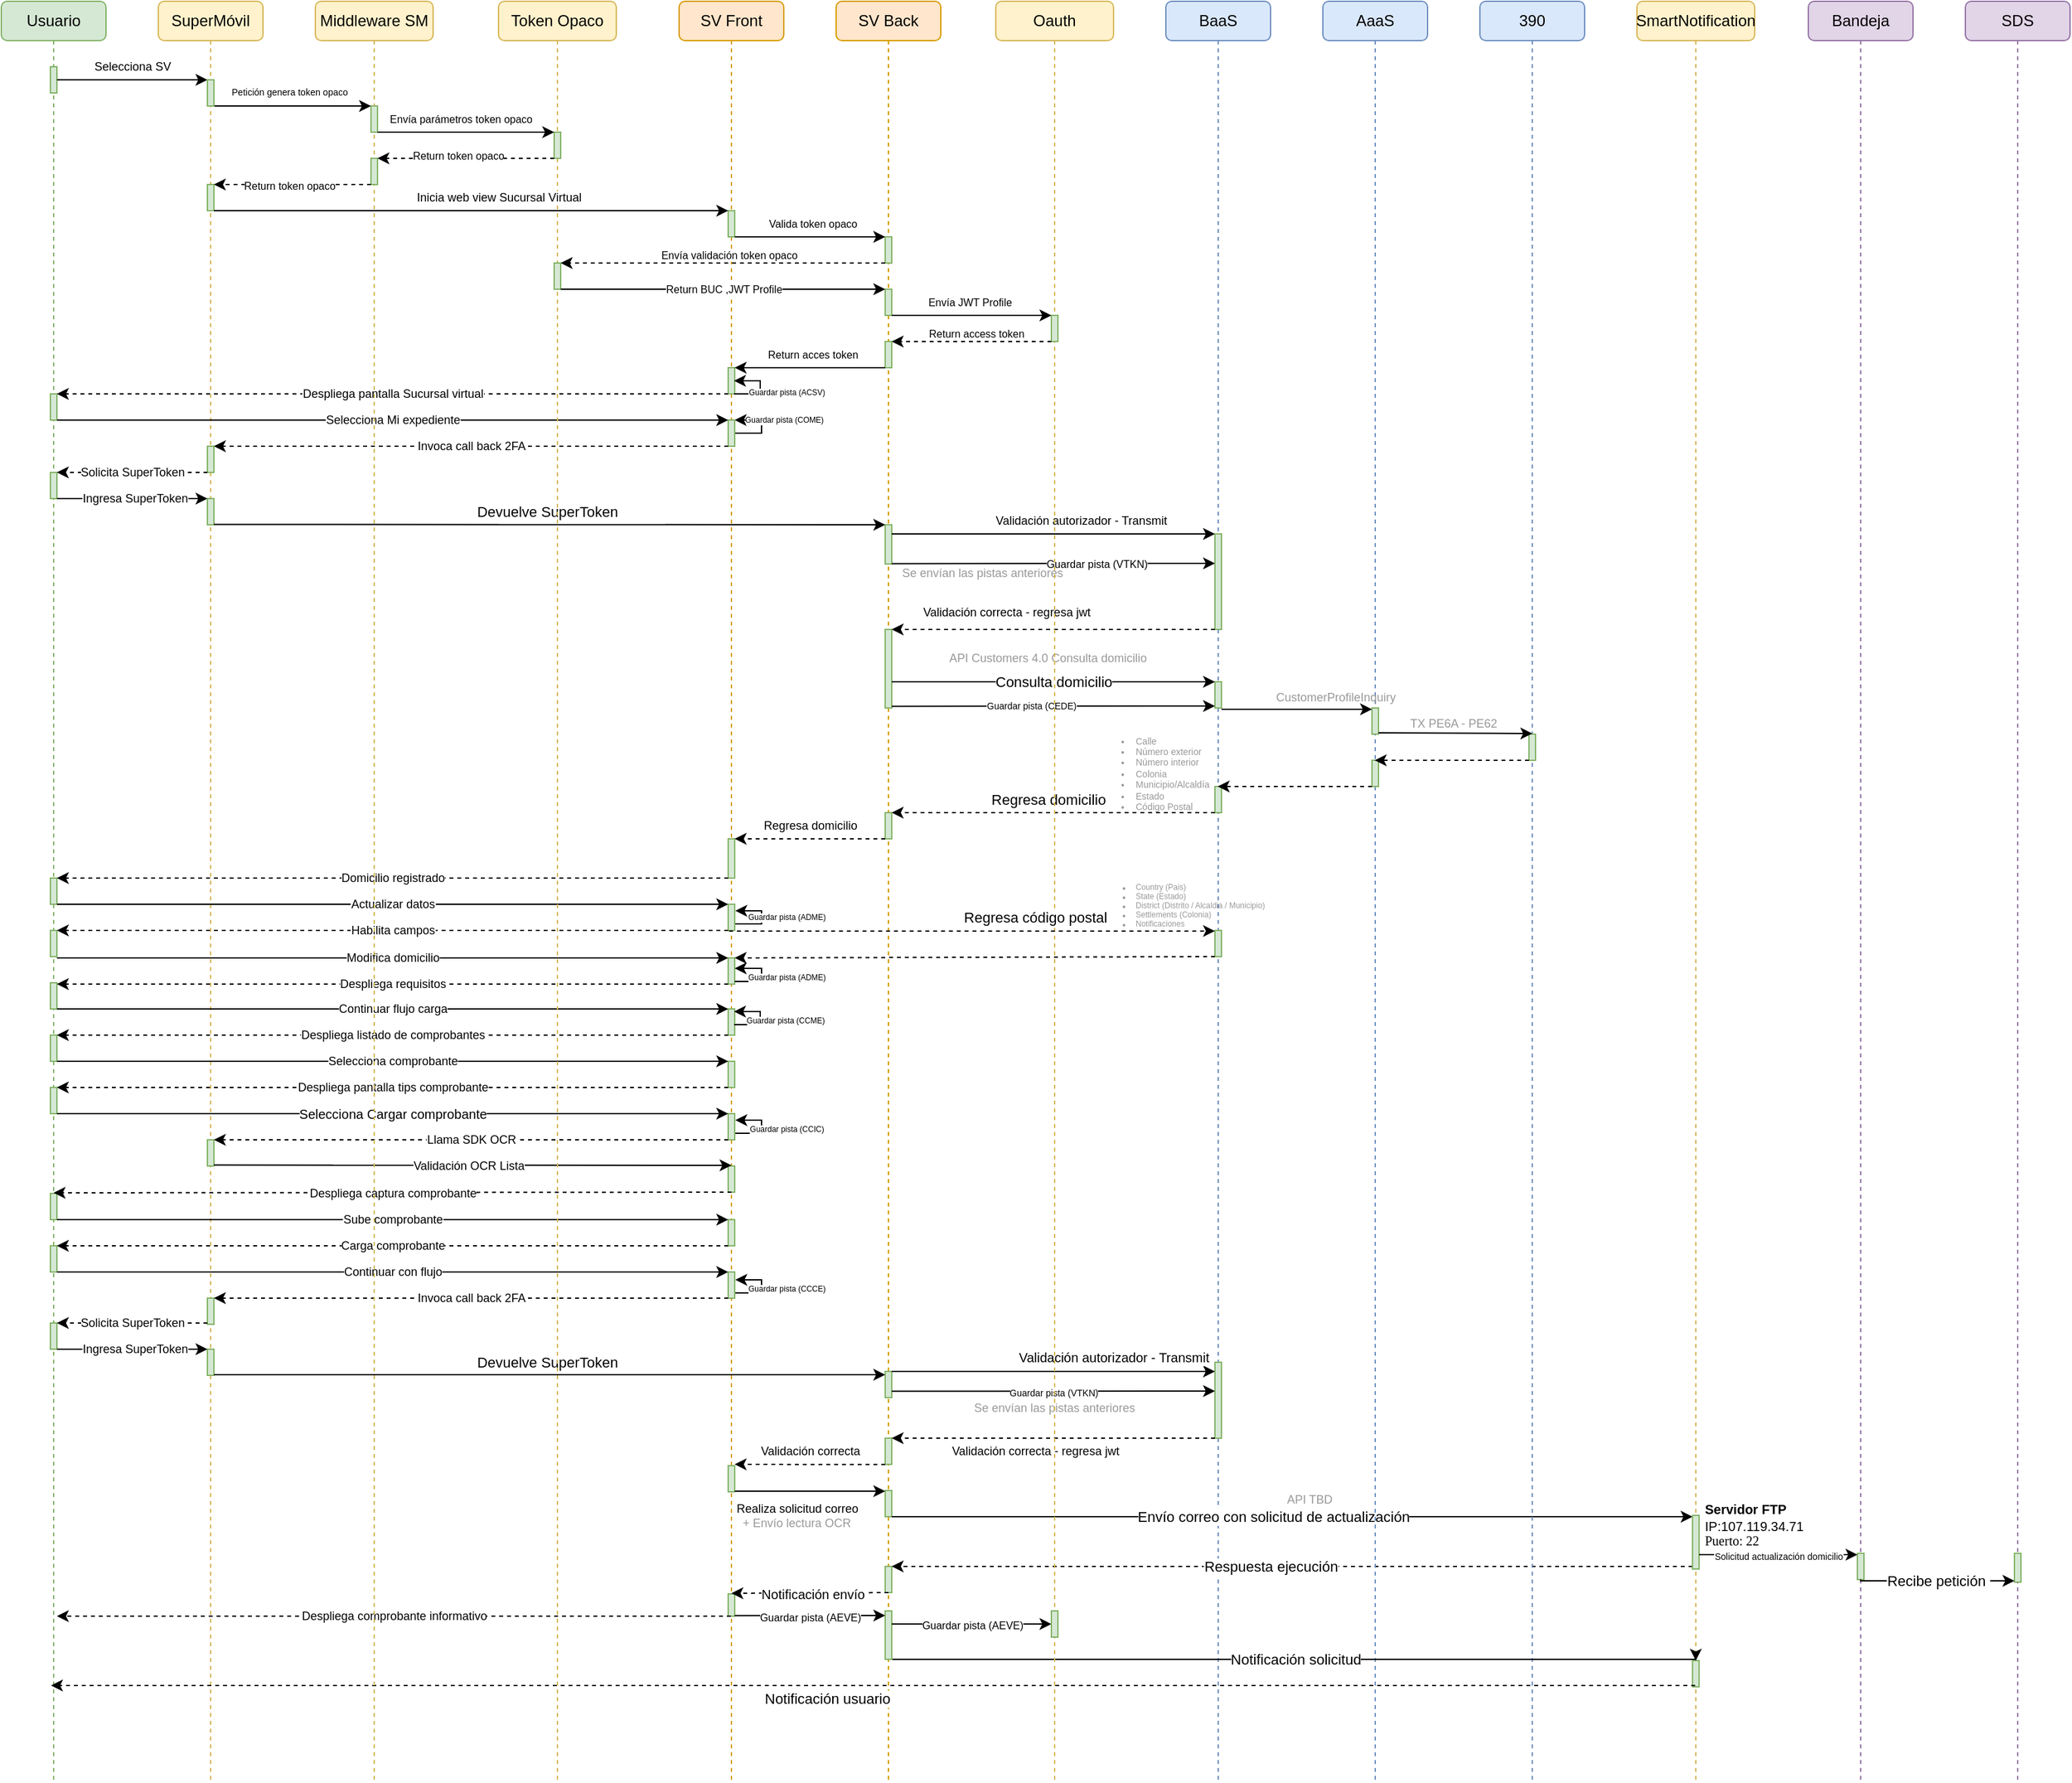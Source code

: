 <mxfile version="24.1.0" type="device">
  <diagram name="Página-1" id="rWwk5lFJx6MuLH8faGzN">
    <mxGraphModel dx="2229" dy="1571" grid="1" gridSize="10" guides="1" tooltips="1" connect="1" arrows="1" fold="1" page="1" pageScale="1" pageWidth="827" pageHeight="1169" math="0" shadow="0">
      <root>
        <mxCell id="0" />
        <mxCell id="1" parent="0" />
        <mxCell id="w_HX6a0948FY039qjUgh-1" value="Usuario" style="shape=umlLifeline;perimeter=lifelinePerimeter;whiteSpace=wrap;html=1;container=1;dropTarget=0;collapsible=0;recursiveResize=0;outlineConnect=0;portConstraint=eastwest;newEdgeStyle={&quot;edgeStyle&quot;:&quot;elbowEdgeStyle&quot;,&quot;elbow&quot;:&quot;vertical&quot;,&quot;curved&quot;:0,&quot;rounded&quot;:0};size=30;fillColor=#d5e8d4;strokeColor=#82b366;rounded=1;" vertex="1" parent="1">
          <mxGeometry y="80" width="80" height="1360" as="geometry" />
        </mxCell>
        <mxCell id="w_HX6a0948FY039qjUgh-2" value="" style="html=1;points=[];perimeter=orthogonalPerimeter;outlineConnect=0;targetShapes=umlLifeline;portConstraint=eastwest;newEdgeStyle={&quot;edgeStyle&quot;:&quot;elbowEdgeStyle&quot;,&quot;elbow&quot;:&quot;vertical&quot;,&quot;curved&quot;:0,&quot;rounded&quot;:0};fillColor=#d5e8d4;strokeColor=#82b366;strokeWidth=1;" vertex="1" parent="w_HX6a0948FY039qjUgh-1">
          <mxGeometry x="37.5" y="50" width="5" height="20" as="geometry" />
        </mxCell>
        <mxCell id="w_HX6a0948FY039qjUgh-3" value="" style="html=1;points=[];perimeter=orthogonalPerimeter;outlineConnect=0;targetShapes=umlLifeline;portConstraint=eastwest;newEdgeStyle={&quot;edgeStyle&quot;:&quot;elbowEdgeStyle&quot;,&quot;elbow&quot;:&quot;vertical&quot;,&quot;curved&quot;:0,&quot;rounded&quot;:0};fillColor=#d5e8d4;strokeColor=#82b366;strokeWidth=1;" vertex="1" parent="w_HX6a0948FY039qjUgh-1">
          <mxGeometry x="37.5" y="300" width="5" height="20" as="geometry" />
        </mxCell>
        <mxCell id="w_HX6a0948FY039qjUgh-4" value="" style="html=1;points=[];perimeter=orthogonalPerimeter;outlineConnect=0;targetShapes=umlLifeline;portConstraint=eastwest;newEdgeStyle={&quot;edgeStyle&quot;:&quot;elbowEdgeStyle&quot;,&quot;elbow&quot;:&quot;vertical&quot;,&quot;curved&quot;:0,&quot;rounded&quot;:0};fillColor=#d5e8d4;strokeColor=#82b366;strokeWidth=1;" vertex="1" parent="w_HX6a0948FY039qjUgh-1">
          <mxGeometry x="37.5" y="670" width="5" height="20" as="geometry" />
        </mxCell>
        <mxCell id="w_HX6a0948FY039qjUgh-5" value="" style="html=1;points=[];perimeter=orthogonalPerimeter;outlineConnect=0;targetShapes=umlLifeline;portConstraint=eastwest;newEdgeStyle={&quot;edgeStyle&quot;:&quot;elbowEdgeStyle&quot;,&quot;elbow&quot;:&quot;vertical&quot;,&quot;curved&quot;:0,&quot;rounded&quot;:0};fillColor=#d5e8d4;strokeColor=#82b366;strokeWidth=1;" vertex="1" parent="w_HX6a0948FY039qjUgh-1">
          <mxGeometry x="37.5" y="710" width="5" height="20" as="geometry" />
        </mxCell>
        <mxCell id="w_HX6a0948FY039qjUgh-6" value="" style="html=1;points=[];perimeter=orthogonalPerimeter;outlineConnect=0;targetShapes=umlLifeline;portConstraint=eastwest;newEdgeStyle={&quot;edgeStyle&quot;:&quot;elbowEdgeStyle&quot;,&quot;elbow&quot;:&quot;vertical&quot;,&quot;curved&quot;:0,&quot;rounded&quot;:0};fillColor=#d5e8d4;strokeColor=#82b366;strokeWidth=1;" vertex="1" parent="w_HX6a0948FY039qjUgh-1">
          <mxGeometry x="37.5" y="750" width="5" height="20" as="geometry" />
        </mxCell>
        <mxCell id="w_HX6a0948FY039qjUgh-7" value="" style="html=1;points=[];perimeter=orthogonalPerimeter;outlineConnect=0;targetShapes=umlLifeline;portConstraint=eastwest;newEdgeStyle={&quot;edgeStyle&quot;:&quot;elbowEdgeStyle&quot;,&quot;elbow&quot;:&quot;vertical&quot;,&quot;curved&quot;:0,&quot;rounded&quot;:0};fillColor=#d5e8d4;strokeColor=#82b366;strokeWidth=1;" vertex="1" parent="w_HX6a0948FY039qjUgh-1">
          <mxGeometry x="37.5" y="790" width="5" height="20" as="geometry" />
        </mxCell>
        <mxCell id="w_HX6a0948FY039qjUgh-8" value="" style="html=1;points=[];perimeter=orthogonalPerimeter;outlineConnect=0;targetShapes=umlLifeline;portConstraint=eastwest;newEdgeStyle={&quot;edgeStyle&quot;:&quot;elbowEdgeStyle&quot;,&quot;elbow&quot;:&quot;vertical&quot;,&quot;curved&quot;:0,&quot;rounded&quot;:0};fillColor=#d5e8d4;strokeColor=#82b366;strokeWidth=1;" vertex="1" parent="w_HX6a0948FY039qjUgh-1">
          <mxGeometry x="37.5" y="911" width="5" height="20" as="geometry" />
        </mxCell>
        <mxCell id="w_HX6a0948FY039qjUgh-9" value="" style="html=1;points=[];perimeter=orthogonalPerimeter;outlineConnect=0;targetShapes=umlLifeline;portConstraint=eastwest;newEdgeStyle={&quot;edgeStyle&quot;:&quot;elbowEdgeStyle&quot;,&quot;elbow&quot;:&quot;vertical&quot;,&quot;curved&quot;:0,&quot;rounded&quot;:0};fillColor=#d5e8d4;strokeColor=#82b366;strokeWidth=1;" vertex="1" parent="w_HX6a0948FY039qjUgh-1">
          <mxGeometry x="37.5" y="951" width="5" height="20" as="geometry" />
        </mxCell>
        <mxCell id="w_HX6a0948FY039qjUgh-10" value="" style="html=1;points=[];perimeter=orthogonalPerimeter;outlineConnect=0;targetShapes=umlLifeline;portConstraint=eastwest;newEdgeStyle={&quot;edgeStyle&quot;:&quot;elbowEdgeStyle&quot;,&quot;elbow&quot;:&quot;vertical&quot;,&quot;curved&quot;:0,&quot;rounded&quot;:0};fillColor=#d5e8d4;strokeColor=#82b366;strokeWidth=1;" vertex="1" parent="w_HX6a0948FY039qjUgh-1">
          <mxGeometry x="37.5" y="360" width="5" height="20" as="geometry" />
        </mxCell>
        <mxCell id="w_HX6a0948FY039qjUgh-11" value="" style="html=1;points=[];perimeter=orthogonalPerimeter;outlineConnect=0;targetShapes=umlLifeline;portConstraint=eastwest;newEdgeStyle={&quot;edgeStyle&quot;:&quot;elbowEdgeStyle&quot;,&quot;elbow&quot;:&quot;vertical&quot;,&quot;curved&quot;:0,&quot;rounded&quot;:0};fillColor=#d5e8d4;strokeColor=#82b366;strokeWidth=1;" vertex="1" parent="w_HX6a0948FY039qjUgh-1">
          <mxGeometry x="37.5" y="830" width="5" height="20" as="geometry" />
        </mxCell>
        <mxCell id="w_HX6a0948FY039qjUgh-12" value="" style="html=1;points=[];perimeter=orthogonalPerimeter;outlineConnect=0;targetShapes=umlLifeline;portConstraint=eastwest;newEdgeStyle={&quot;edgeStyle&quot;:&quot;elbowEdgeStyle&quot;,&quot;elbow&quot;:&quot;vertical&quot;,&quot;curved&quot;:0,&quot;rounded&quot;:0};fillColor=#d5e8d4;strokeColor=#82b366;strokeWidth=1;" vertex="1" parent="w_HX6a0948FY039qjUgh-1">
          <mxGeometry x="37.5" y="1010" width="5" height="20" as="geometry" />
        </mxCell>
        <mxCell id="w_HX6a0948FY039qjUgh-13" value="SuperMóvil" style="shape=umlLifeline;perimeter=lifelinePerimeter;whiteSpace=wrap;html=1;container=1;dropTarget=0;collapsible=0;recursiveResize=0;outlineConnect=0;portConstraint=eastwest;newEdgeStyle={&quot;edgeStyle&quot;:&quot;elbowEdgeStyle&quot;,&quot;elbow&quot;:&quot;vertical&quot;,&quot;curved&quot;:0,&quot;rounded&quot;:0};size=30;fillColor=#fff2cc;strokeColor=#d6b656;rounded=1;" vertex="1" parent="1">
          <mxGeometry x="120" y="80" width="80" height="1360" as="geometry" />
        </mxCell>
        <mxCell id="w_HX6a0948FY039qjUgh-14" value="" style="html=1;points=[];perimeter=orthogonalPerimeter;outlineConnect=0;targetShapes=umlLifeline;portConstraint=eastwest;newEdgeStyle={&quot;edgeStyle&quot;:&quot;elbowEdgeStyle&quot;,&quot;elbow&quot;:&quot;vertical&quot;,&quot;curved&quot;:0,&quot;rounded&quot;:0};fillColor=#d5e8d4;strokeColor=#82b366;strokeWidth=1;" vertex="1" parent="w_HX6a0948FY039qjUgh-13">
          <mxGeometry x="37.5" y="340" width="5" height="20" as="geometry" />
        </mxCell>
        <mxCell id="w_HX6a0948FY039qjUgh-15" value="" style="html=1;points=[];perimeter=orthogonalPerimeter;outlineConnect=0;targetShapes=umlLifeline;portConstraint=eastwest;newEdgeStyle={&quot;edgeStyle&quot;:&quot;elbowEdgeStyle&quot;,&quot;elbow&quot;:&quot;vertical&quot;,&quot;curved&quot;:0,&quot;rounded&quot;:0};fillColor=#d5e8d4;strokeColor=#82b366;strokeWidth=1;" vertex="1" parent="w_HX6a0948FY039qjUgh-13">
          <mxGeometry x="37.5" y="870" width="5" height="20" as="geometry" />
        </mxCell>
        <mxCell id="w_HX6a0948FY039qjUgh-16" value="" style="html=1;points=[];perimeter=orthogonalPerimeter;outlineConnect=0;targetShapes=umlLifeline;portConstraint=eastwest;newEdgeStyle={&quot;edgeStyle&quot;:&quot;elbowEdgeStyle&quot;,&quot;elbow&quot;:&quot;vertical&quot;,&quot;curved&quot;:0,&quot;rounded&quot;:0};fillColor=#d5e8d4;strokeColor=#82b366;strokeWidth=1;" vertex="1" parent="w_HX6a0948FY039qjUgh-13">
          <mxGeometry x="37.5" y="991" width="5" height="20" as="geometry" />
        </mxCell>
        <mxCell id="w_HX6a0948FY039qjUgh-17" value="" style="html=1;points=[];perimeter=orthogonalPerimeter;outlineConnect=0;targetShapes=umlLifeline;portConstraint=eastwest;newEdgeStyle={&quot;edgeStyle&quot;:&quot;elbowEdgeStyle&quot;,&quot;elbow&quot;:&quot;vertical&quot;,&quot;curved&quot;:0,&quot;rounded&quot;:0};fillColor=#d5e8d4;strokeColor=#82b366;strokeWidth=1;" vertex="1" parent="w_HX6a0948FY039qjUgh-13">
          <mxGeometry x="37.5" y="380" width="5" height="20" as="geometry" />
        </mxCell>
        <mxCell id="w_HX6a0948FY039qjUgh-18" value="" style="html=1;points=[];perimeter=orthogonalPerimeter;outlineConnect=0;targetShapes=umlLifeline;portConstraint=eastwest;newEdgeStyle={&quot;edgeStyle&quot;:&quot;elbowEdgeStyle&quot;,&quot;elbow&quot;:&quot;vertical&quot;,&quot;curved&quot;:0,&quot;rounded&quot;:0};fillColor=#d5e8d4;strokeColor=#82b366;strokeWidth=1;" vertex="1" parent="w_HX6a0948FY039qjUgh-13">
          <mxGeometry x="37.5" y="1030" width="5" height="20" as="geometry" />
        </mxCell>
        <mxCell id="w_HX6a0948FY039qjUgh-19" value="" style="html=1;points=[];perimeter=orthogonalPerimeter;outlineConnect=0;targetShapes=umlLifeline;portConstraint=eastwest;newEdgeStyle={&quot;edgeStyle&quot;:&quot;elbowEdgeStyle&quot;,&quot;elbow&quot;:&quot;vertical&quot;,&quot;curved&quot;:0,&quot;rounded&quot;:0};fillColor=#d5e8d4;strokeColor=#82b366;strokeWidth=1;" vertex="1" parent="w_HX6a0948FY039qjUgh-13">
          <mxGeometry x="37.5" y="140" width="5" height="20" as="geometry" />
        </mxCell>
        <mxCell id="w_HX6a0948FY039qjUgh-20" value="SV Front" style="shape=umlLifeline;perimeter=lifelinePerimeter;whiteSpace=wrap;html=1;container=1;dropTarget=0;collapsible=0;recursiveResize=0;outlineConnect=0;portConstraint=eastwest;newEdgeStyle={&quot;edgeStyle&quot;:&quot;elbowEdgeStyle&quot;,&quot;elbow&quot;:&quot;vertical&quot;,&quot;curved&quot;:0,&quot;rounded&quot;:0};size=30;fillColor=#ffe6cc;strokeColor=#d79b00;rounded=1;" vertex="1" parent="1">
          <mxGeometry x="518" y="80" width="80" height="1360" as="geometry" />
        </mxCell>
        <mxCell id="w_HX6a0948FY039qjUgh-21" value="Guardar pista (COME)" style="edgeStyle=orthogonalEdgeStyle;rounded=0;orthogonalLoop=1;jettySize=auto;html=1;elbow=vertical;fontSize=6;" edge="1" parent="w_HX6a0948FY039qjUgh-20" source="w_HX6a0948FY039qjUgh-22" target="w_HX6a0948FY039qjUgh-22">
          <mxGeometry x="0.196" y="-17" relative="1" as="geometry">
            <mxPoint x="100" y="330" as="targetPoint" />
            <Array as="points">
              <mxPoint x="63" y="330" />
              <mxPoint x="63" y="320" />
            </Array>
            <mxPoint x="17" y="17" as="offset" />
          </mxGeometry>
        </mxCell>
        <mxCell id="w_HX6a0948FY039qjUgh-22" value="" style="html=1;points=[];perimeter=orthogonalPerimeter;outlineConnect=0;targetShapes=umlLifeline;portConstraint=eastwest;newEdgeStyle={&quot;edgeStyle&quot;:&quot;elbowEdgeStyle&quot;,&quot;elbow&quot;:&quot;vertical&quot;,&quot;curved&quot;:0,&quot;rounded&quot;:0};fillColor=#d5e8d4;strokeColor=#82b366;strokeWidth=1;" vertex="1" parent="w_HX6a0948FY039qjUgh-20">
          <mxGeometry x="37.5" y="320" width="5" height="20" as="geometry" />
        </mxCell>
        <mxCell id="w_HX6a0948FY039qjUgh-23" value="" style="html=1;points=[];perimeter=orthogonalPerimeter;outlineConnect=0;targetShapes=umlLifeline;portConstraint=eastwest;newEdgeStyle={&quot;edgeStyle&quot;:&quot;elbowEdgeStyle&quot;,&quot;elbow&quot;:&quot;vertical&quot;,&quot;curved&quot;:0,&quot;rounded&quot;:0};fillColor=#d5e8d4;strokeColor=#82b366;strokeWidth=1;" vertex="1" parent="w_HX6a0948FY039qjUgh-20">
          <mxGeometry x="37.5" y="640" width="5" height="30" as="geometry" />
        </mxCell>
        <mxCell id="w_HX6a0948FY039qjUgh-24" value="" style="html=1;points=[];perimeter=orthogonalPerimeter;outlineConnect=0;targetShapes=umlLifeline;portConstraint=eastwest;newEdgeStyle={&quot;edgeStyle&quot;:&quot;elbowEdgeStyle&quot;,&quot;elbow&quot;:&quot;vertical&quot;,&quot;curved&quot;:0,&quot;rounded&quot;:0};fillColor=#d5e8d4;strokeColor=#82b366;strokeWidth=1;" vertex="1" parent="w_HX6a0948FY039qjUgh-20">
          <mxGeometry x="37.5" y="690" width="5" height="20" as="geometry" />
        </mxCell>
        <mxCell id="w_HX6a0948FY039qjUgh-25" value="" style="html=1;points=[];perimeter=orthogonalPerimeter;outlineConnect=0;targetShapes=umlLifeline;portConstraint=eastwest;newEdgeStyle={&quot;edgeStyle&quot;:&quot;elbowEdgeStyle&quot;,&quot;elbow&quot;:&quot;vertical&quot;,&quot;curved&quot;:0,&quot;rounded&quot;:0};fillColor=#d5e8d4;strokeColor=#82b366;strokeWidth=1;" vertex="1" parent="w_HX6a0948FY039qjUgh-20">
          <mxGeometry x="37.5" y="731" width="5" height="20" as="geometry" />
        </mxCell>
        <mxCell id="w_HX6a0948FY039qjUgh-26" value="" style="html=1;points=[];perimeter=orthogonalPerimeter;outlineConnect=0;targetShapes=umlLifeline;portConstraint=eastwest;newEdgeStyle={&quot;edgeStyle&quot;:&quot;elbowEdgeStyle&quot;,&quot;elbow&quot;:&quot;vertical&quot;,&quot;curved&quot;:0,&quot;rounded&quot;:0};fillColor=#d5e8d4;strokeColor=#82b366;strokeWidth=1;" vertex="1" parent="w_HX6a0948FY039qjUgh-20">
          <mxGeometry x="37.5" y="770" width="5" height="20" as="geometry" />
        </mxCell>
        <mxCell id="w_HX6a0948FY039qjUgh-27" value="" style="html=1;points=[];perimeter=orthogonalPerimeter;outlineConnect=0;targetShapes=umlLifeline;portConstraint=eastwest;newEdgeStyle={&quot;edgeStyle&quot;:&quot;elbowEdgeStyle&quot;,&quot;elbow&quot;:&quot;vertical&quot;,&quot;curved&quot;:0,&quot;rounded&quot;:0};fillColor=#d5e8d4;strokeColor=#82b366;strokeWidth=1;" vertex="1" parent="w_HX6a0948FY039qjUgh-20">
          <mxGeometry x="37.5" y="810" width="5" height="20" as="geometry" />
        </mxCell>
        <mxCell id="w_HX6a0948FY039qjUgh-28" value="" style="html=1;points=[];perimeter=orthogonalPerimeter;outlineConnect=0;targetShapes=umlLifeline;portConstraint=eastwest;newEdgeStyle={&quot;edgeStyle&quot;:&quot;elbowEdgeStyle&quot;,&quot;elbow&quot;:&quot;vertical&quot;,&quot;curved&quot;:0,&quot;rounded&quot;:0};fillColor=#d5e8d4;strokeColor=#82b366;strokeWidth=1;" vertex="1" parent="w_HX6a0948FY039qjUgh-20">
          <mxGeometry x="37.5" y="931" width="5" height="20" as="geometry" />
        </mxCell>
        <mxCell id="w_HX6a0948FY039qjUgh-29" value="" style="html=1;points=[];perimeter=orthogonalPerimeter;outlineConnect=0;targetShapes=umlLifeline;portConstraint=eastwest;newEdgeStyle={&quot;edgeStyle&quot;:&quot;elbowEdgeStyle&quot;,&quot;elbow&quot;:&quot;vertical&quot;,&quot;curved&quot;:0,&quot;rounded&quot;:0};fillColor=#d5e8d4;strokeColor=#82b366;strokeWidth=1;" vertex="1" parent="w_HX6a0948FY039qjUgh-20">
          <mxGeometry x="37.5" y="971" width="5" height="20" as="geometry" />
        </mxCell>
        <mxCell id="w_HX6a0948FY039qjUgh-30" value="" style="html=1;points=[];perimeter=orthogonalPerimeter;outlineConnect=0;targetShapes=umlLifeline;portConstraint=eastwest;newEdgeStyle={&quot;edgeStyle&quot;:&quot;elbowEdgeStyle&quot;,&quot;elbow&quot;:&quot;vertical&quot;,&quot;curved&quot;:0,&quot;rounded&quot;:0};fillColor=#d5e8d4;strokeColor=#82b366;strokeWidth=1;" vertex="1" parent="w_HX6a0948FY039qjUgh-20">
          <mxGeometry x="37.5" y="850" width="5" height="20" as="geometry" />
        </mxCell>
        <mxCell id="w_HX6a0948FY039qjUgh-31" value="" style="html=1;points=[];perimeter=orthogonalPerimeter;outlineConnect=0;targetShapes=umlLifeline;portConstraint=eastwest;newEdgeStyle={&quot;edgeStyle&quot;:&quot;elbowEdgeStyle&quot;,&quot;elbow&quot;:&quot;vertical&quot;,&quot;curved&quot;:0,&quot;rounded&quot;:0};fillColor=#d5e8d4;strokeColor=#82b366;strokeWidth=1;" vertex="1" parent="w_HX6a0948FY039qjUgh-20">
          <mxGeometry x="37.5" y="890" width="5" height="20" as="geometry" />
        </mxCell>
        <mxCell id="w_HX6a0948FY039qjUgh-32" value="" style="html=1;points=[];perimeter=orthogonalPerimeter;outlineConnect=0;targetShapes=umlLifeline;portConstraint=eastwest;newEdgeStyle={&quot;edgeStyle&quot;:&quot;elbowEdgeStyle&quot;,&quot;elbow&quot;:&quot;vertical&quot;,&quot;curved&quot;:0,&quot;rounded&quot;:0};fillColor=#d5e8d4;strokeColor=#82b366;strokeWidth=1;" vertex="1" parent="w_HX6a0948FY039qjUgh-20">
          <mxGeometry x="37.5" y="1217" width="5" height="17" as="geometry" />
        </mxCell>
        <mxCell id="w_HX6a0948FY039qjUgh-33" value="" style="html=1;points=[];perimeter=orthogonalPerimeter;outlineConnect=0;targetShapes=umlLifeline;portConstraint=eastwest;newEdgeStyle={&quot;edgeStyle&quot;:&quot;elbowEdgeStyle&quot;,&quot;elbow&quot;:&quot;vertical&quot;,&quot;curved&quot;:0,&quot;rounded&quot;:0};fillColor=#d5e8d4;strokeColor=#82b366;strokeWidth=1;" vertex="1" parent="w_HX6a0948FY039qjUgh-20">
          <mxGeometry x="37.5" y="1119" width="5" height="20" as="geometry" />
        </mxCell>
        <mxCell id="w_HX6a0948FY039qjUgh-34" value="" style="html=1;points=[];perimeter=orthogonalPerimeter;outlineConnect=0;targetShapes=umlLifeline;portConstraint=eastwest;newEdgeStyle={&quot;edgeStyle&quot;:&quot;elbowEdgeStyle&quot;,&quot;elbow&quot;:&quot;vertical&quot;,&quot;curved&quot;:0,&quot;rounded&quot;:0};fillColor=#d5e8d4;strokeColor=#82b366;strokeWidth=1;" vertex="1" parent="w_HX6a0948FY039qjUgh-20">
          <mxGeometry x="37.5" y="160" width="5" height="20" as="geometry" />
        </mxCell>
        <mxCell id="w_HX6a0948FY039qjUgh-35" value="" style="html=1;points=[];perimeter=orthogonalPerimeter;outlineConnect=0;targetShapes=umlLifeline;portConstraint=eastwest;newEdgeStyle={&quot;edgeStyle&quot;:&quot;elbowEdgeStyle&quot;,&quot;elbow&quot;:&quot;vertical&quot;,&quot;curved&quot;:0,&quot;rounded&quot;:0};fillColor=#d5e8d4;strokeColor=#82b366;strokeWidth=1;" vertex="1" parent="w_HX6a0948FY039qjUgh-20">
          <mxGeometry x="37.5" y="280" width="5" height="20" as="geometry" />
        </mxCell>
        <mxCell id="w_HX6a0948FY039qjUgh-36" value="Guardar pista (ADME)" style="edgeStyle=orthogonalEdgeStyle;rounded=0;orthogonalLoop=1;jettySize=auto;html=1;elbow=vertical;fontSize=6;" edge="1" parent="w_HX6a0948FY039qjUgh-20">
          <mxGeometry x="-0.079" y="-19" relative="1" as="geometry">
            <mxPoint x="42.5" y="739.0" as="targetPoint" />
            <Array as="points">
              <mxPoint x="63" y="749" />
              <mxPoint x="63" y="739" />
            </Array>
            <mxPoint as="offset" />
            <mxPoint x="42.5" y="749.0" as="sourcePoint" />
          </mxGeometry>
        </mxCell>
        <mxCell id="w_HX6a0948FY039qjUgh-37" value="SV Back" style="shape=umlLifeline;perimeter=lifelinePerimeter;whiteSpace=wrap;html=1;container=1;dropTarget=0;collapsible=0;recursiveResize=0;outlineConnect=0;portConstraint=eastwest;newEdgeStyle={&quot;edgeStyle&quot;:&quot;elbowEdgeStyle&quot;,&quot;elbow&quot;:&quot;vertical&quot;,&quot;curved&quot;:0,&quot;rounded&quot;:0};size=30;fillColor=#ffe6cc;strokeColor=#d79b00;rounded=1;" vertex="1" parent="1">
          <mxGeometry x="638" y="80" width="80" height="1360" as="geometry" />
        </mxCell>
        <mxCell id="w_HX6a0948FY039qjUgh-38" value="" style="html=1;points=[];perimeter=orthogonalPerimeter;outlineConnect=0;targetShapes=umlLifeline;portConstraint=eastwest;newEdgeStyle={&quot;edgeStyle&quot;:&quot;elbowEdgeStyle&quot;,&quot;elbow&quot;:&quot;vertical&quot;,&quot;curved&quot;:0,&quot;rounded&quot;:0};fillColor=#d5e8d4;strokeColor=#82b366;strokeWidth=1;" vertex="1" parent="w_HX6a0948FY039qjUgh-37">
          <mxGeometry x="37.5" y="1138" width="5" height="20" as="geometry" />
        </mxCell>
        <mxCell id="w_HX6a0948FY039qjUgh-39" value="" style="html=1;points=[];perimeter=orthogonalPerimeter;outlineConnect=0;targetShapes=umlLifeline;portConstraint=eastwest;newEdgeStyle={&quot;edgeStyle&quot;:&quot;elbowEdgeStyle&quot;,&quot;elbow&quot;:&quot;vertical&quot;,&quot;curved&quot;:0,&quot;rounded&quot;:0};fillColor=#d5e8d4;strokeColor=#82b366;strokeWidth=1;" vertex="1" parent="w_HX6a0948FY039qjUgh-37">
          <mxGeometry x="37.5" y="1098" width="5" height="20" as="geometry" />
        </mxCell>
        <mxCell id="w_HX6a0948FY039qjUgh-40" value="" style="html=1;points=[];perimeter=orthogonalPerimeter;outlineConnect=0;targetShapes=umlLifeline;portConstraint=eastwest;newEdgeStyle={&quot;edgeStyle&quot;:&quot;elbowEdgeStyle&quot;,&quot;elbow&quot;:&quot;vertical&quot;,&quot;curved&quot;:0,&quot;rounded&quot;:0};fillColor=#d5e8d4;strokeColor=#82b366;strokeWidth=1;" vertex="1" parent="w_HX6a0948FY039qjUgh-37">
          <mxGeometry x="37.5" y="620" width="5" height="20" as="geometry" />
        </mxCell>
        <mxCell id="w_HX6a0948FY039qjUgh-41" value="" style="html=1;points=[];perimeter=orthogonalPerimeter;outlineConnect=0;targetShapes=umlLifeline;portConstraint=eastwest;newEdgeStyle={&quot;edgeStyle&quot;:&quot;elbowEdgeStyle&quot;,&quot;elbow&quot;:&quot;vertical&quot;,&quot;curved&quot;:0,&quot;rounded&quot;:0};fillColor=#d5e8d4;strokeColor=#82b366;strokeWidth=1;" vertex="1" parent="w_HX6a0948FY039qjUgh-37">
          <mxGeometry x="37.5" y="400" width="5" height="30" as="geometry" />
        </mxCell>
        <mxCell id="w_HX6a0948FY039qjUgh-42" value="" style="html=1;points=[];perimeter=orthogonalPerimeter;outlineConnect=0;targetShapes=umlLifeline;portConstraint=eastwest;newEdgeStyle={&quot;edgeStyle&quot;:&quot;elbowEdgeStyle&quot;,&quot;elbow&quot;:&quot;vertical&quot;,&quot;curved&quot;:0,&quot;rounded&quot;:0};fillColor=#d5e8d4;strokeColor=#82b366;strokeWidth=1;" vertex="1" parent="w_HX6a0948FY039qjUgh-37">
          <mxGeometry x="37.5" y="480" width="5" height="60" as="geometry" />
        </mxCell>
        <mxCell id="w_HX6a0948FY039qjUgh-43" value="" style="html=1;points=[];perimeter=orthogonalPerimeter;outlineConnect=0;targetShapes=umlLifeline;portConstraint=eastwest;newEdgeStyle={&quot;edgeStyle&quot;:&quot;elbowEdgeStyle&quot;,&quot;elbow&quot;:&quot;vertical&quot;,&quot;curved&quot;:0,&quot;rounded&quot;:0};fillColor=#d5e8d4;strokeColor=#82b366;strokeWidth=1;" vertex="1" parent="w_HX6a0948FY039qjUgh-37">
          <mxGeometry x="37.5" y="1047" width="5" height="20" as="geometry" />
        </mxCell>
        <mxCell id="w_HX6a0948FY039qjUgh-44" value="" style="html=1;points=[];perimeter=orthogonalPerimeter;outlineConnect=0;targetShapes=umlLifeline;portConstraint=eastwest;newEdgeStyle={&quot;edgeStyle&quot;:&quot;elbowEdgeStyle&quot;,&quot;elbow&quot;:&quot;vertical&quot;,&quot;curved&quot;:0,&quot;rounded&quot;:0};fillColor=#d5e8d4;strokeColor=#82b366;strokeWidth=1;" vertex="1" parent="w_HX6a0948FY039qjUgh-37">
          <mxGeometry x="37.5" y="1196" width="5" height="20" as="geometry" />
        </mxCell>
        <mxCell id="w_HX6a0948FY039qjUgh-45" value="" style="html=1;points=[];perimeter=orthogonalPerimeter;outlineConnect=0;targetShapes=umlLifeline;portConstraint=eastwest;newEdgeStyle={&quot;edgeStyle&quot;:&quot;elbowEdgeStyle&quot;,&quot;elbow&quot;:&quot;vertical&quot;,&quot;curved&quot;:0,&quot;rounded&quot;:0};fillColor=#d5e8d4;strokeColor=#82b366;strokeWidth=1;" vertex="1" parent="w_HX6a0948FY039qjUgh-37">
          <mxGeometry x="37.5" y="180" width="5" height="20" as="geometry" />
        </mxCell>
        <mxCell id="w_HX6a0948FY039qjUgh-46" value="" style="html=1;points=[];perimeter=orthogonalPerimeter;outlineConnect=0;targetShapes=umlLifeline;portConstraint=eastwest;newEdgeStyle={&quot;edgeStyle&quot;:&quot;elbowEdgeStyle&quot;,&quot;elbow&quot;:&quot;vertical&quot;,&quot;curved&quot;:0,&quot;rounded&quot;:0};fillColor=#d5e8d4;strokeColor=#82b366;strokeWidth=1;" vertex="1" parent="w_HX6a0948FY039qjUgh-37">
          <mxGeometry x="37.5" y="220" width="5" height="20" as="geometry" />
        </mxCell>
        <mxCell id="w_HX6a0948FY039qjUgh-47" value="" style="html=1;points=[];perimeter=orthogonalPerimeter;outlineConnect=0;targetShapes=umlLifeline;portConstraint=eastwest;newEdgeStyle={&quot;edgeStyle&quot;:&quot;elbowEdgeStyle&quot;,&quot;elbow&quot;:&quot;vertical&quot;,&quot;curved&quot;:0,&quot;rounded&quot;:0};fillColor=#d5e8d4;strokeColor=#82b366;strokeWidth=1;" vertex="1" parent="w_HX6a0948FY039qjUgh-37">
          <mxGeometry x="37.5" y="260" width="5" height="20" as="geometry" />
        </mxCell>
        <mxCell id="w_HX6a0948FY039qjUgh-48" value="SDS" style="shape=umlLifeline;perimeter=lifelinePerimeter;whiteSpace=wrap;html=1;container=1;dropTarget=0;collapsible=0;recursiveResize=0;outlineConnect=0;portConstraint=eastwest;newEdgeStyle={&quot;edgeStyle&quot;:&quot;elbowEdgeStyle&quot;,&quot;elbow&quot;:&quot;vertical&quot;,&quot;curved&quot;:0,&quot;rounded&quot;:0};size=30;fillColor=#e1d5e7;strokeColor=#9673a6;rounded=1;" vertex="1" parent="1">
          <mxGeometry x="1501" y="80" width="80" height="1360" as="geometry" />
        </mxCell>
        <mxCell id="w_HX6a0948FY039qjUgh-49" value="" style="html=1;points=[];perimeter=orthogonalPerimeter;outlineConnect=0;targetShapes=umlLifeline;portConstraint=eastwest;newEdgeStyle={&quot;edgeStyle&quot;:&quot;elbowEdgeStyle&quot;,&quot;elbow&quot;:&quot;vertical&quot;,&quot;curved&quot;:0,&quot;rounded&quot;:0};fillColor=#d5e8d4;strokeColor=#82b366;strokeWidth=1;" vertex="1" parent="w_HX6a0948FY039qjUgh-48">
          <mxGeometry x="37.5" y="1186" width="5" height="22" as="geometry" />
        </mxCell>
        <mxCell id="w_HX6a0948FY039qjUgh-50" value="BaaS" style="shape=umlLifeline;perimeter=lifelinePerimeter;whiteSpace=wrap;html=1;container=1;dropTarget=0;collapsible=0;recursiveResize=0;outlineConnect=0;portConstraint=eastwest;newEdgeStyle={&quot;edgeStyle&quot;:&quot;elbowEdgeStyle&quot;,&quot;elbow&quot;:&quot;vertical&quot;,&quot;curved&quot;:0,&quot;rounded&quot;:0};size=30;fillColor=#dae8fc;strokeColor=#6c8ebf;rounded=1;" vertex="1" parent="1">
          <mxGeometry x="890" y="80" width="80" height="1360" as="geometry" />
        </mxCell>
        <mxCell id="w_HX6a0948FY039qjUgh-51" value="" style="html=1;points=[];perimeter=orthogonalPerimeter;outlineConnect=0;targetShapes=umlLifeline;portConstraint=eastwest;newEdgeStyle={&quot;edgeStyle&quot;:&quot;elbowEdgeStyle&quot;,&quot;elbow&quot;:&quot;vertical&quot;,&quot;curved&quot;:0,&quot;rounded&quot;:0};fillColor=#d5e8d4;strokeColor=#82b366;strokeWidth=1;" vertex="1" parent="w_HX6a0948FY039qjUgh-50">
          <mxGeometry x="37.5" y="520" width="5" height="20" as="geometry" />
        </mxCell>
        <mxCell id="w_HX6a0948FY039qjUgh-52" value="" style="html=1;points=[];perimeter=orthogonalPerimeter;outlineConnect=0;targetShapes=umlLifeline;portConstraint=eastwest;newEdgeStyle={&quot;edgeStyle&quot;:&quot;elbowEdgeStyle&quot;,&quot;elbow&quot;:&quot;vertical&quot;,&quot;curved&quot;:0,&quot;rounded&quot;:0};fillColor=#d5e8d4;strokeColor=#82b366;strokeWidth=1;" vertex="1" parent="w_HX6a0948FY039qjUgh-50">
          <mxGeometry x="37.5" y="600" width="5" height="20" as="geometry" />
        </mxCell>
        <mxCell id="w_HX6a0948FY039qjUgh-53" value="" style="html=1;points=[];perimeter=orthogonalPerimeter;outlineConnect=0;targetShapes=umlLifeline;portConstraint=eastwest;newEdgeStyle={&quot;edgeStyle&quot;:&quot;elbowEdgeStyle&quot;,&quot;elbow&quot;:&quot;vertical&quot;,&quot;curved&quot;:0,&quot;rounded&quot;:0};fillColor=#d5e8d4;strokeColor=#82b366;strokeWidth=1;" vertex="1" parent="w_HX6a0948FY039qjUgh-50">
          <mxGeometry x="37.5" y="407" width="5" height="73" as="geometry" />
        </mxCell>
        <mxCell id="w_HX6a0948FY039qjUgh-54" value="" style="html=1;points=[];perimeter=orthogonalPerimeter;outlineConnect=0;targetShapes=umlLifeline;portConstraint=eastwest;newEdgeStyle={&quot;edgeStyle&quot;:&quot;elbowEdgeStyle&quot;,&quot;elbow&quot;:&quot;vertical&quot;,&quot;curved&quot;:0,&quot;rounded&quot;:0};fillColor=#d5e8d4;strokeColor=#82b366;strokeWidth=1;" vertex="1" parent="w_HX6a0948FY039qjUgh-50">
          <mxGeometry x="37.5" y="1040" width="5" height="58" as="geometry" />
        </mxCell>
        <mxCell id="w_HX6a0948FY039qjUgh-55" value="" style="html=1;points=[];perimeter=orthogonalPerimeter;outlineConnect=0;targetShapes=umlLifeline;portConstraint=eastwest;newEdgeStyle={&quot;edgeStyle&quot;:&quot;elbowEdgeStyle&quot;,&quot;elbow&quot;:&quot;vertical&quot;,&quot;curved&quot;:0,&quot;rounded&quot;:0};fillColor=#d5e8d4;strokeColor=#82b366;strokeWidth=1;" vertex="1" parent="w_HX6a0948FY039qjUgh-50">
          <mxGeometry x="37.5" y="710" width="5" height="20" as="geometry" />
        </mxCell>
        <mxCell id="w_HX6a0948FY039qjUgh-56" value="Selecciona SV" style="endArrow=classic;html=1;rounded=0;fontSize=9;" edge="1" parent="1" target="w_HX6a0948FY039qjUgh-149">
          <mxGeometry y="10" width="50" height="50" relative="1" as="geometry">
            <mxPoint x="42.5" y="140" as="sourcePoint" />
            <mxPoint x="157.5" y="140" as="targetPoint" />
            <mxPoint as="offset" />
          </mxGeometry>
        </mxCell>
        <mxCell id="w_HX6a0948FY039qjUgh-57" value="Despliega pantalla Sucursal virtual" style="edgeStyle=elbowEdgeStyle;rounded=0;orthogonalLoop=1;jettySize=auto;html=1;elbow=vertical;curved=0;fontSize=9;dashed=1;" edge="1" parent="1" source="w_HX6a0948FY039qjUgh-35" target="w_HX6a0948FY039qjUgh-3">
          <mxGeometry relative="1" as="geometry">
            <Array as="points">
              <mxPoint x="170" y="380" />
            </Array>
            <mxPoint as="offset" />
            <mxPoint x="555.5" y="380" as="sourcePoint" />
          </mxGeometry>
        </mxCell>
        <mxCell id="w_HX6a0948FY039qjUgh-58" value="Selecciona Mi expediente" style="edgeStyle=elbowEdgeStyle;rounded=0;orthogonalLoop=1;jettySize=auto;html=1;elbow=vertical;curved=0;fontSize=9;" edge="1" parent="1" source="w_HX6a0948FY039qjUgh-3" target="w_HX6a0948FY039qjUgh-22">
          <mxGeometry relative="1" as="geometry">
            <Array as="points">
              <mxPoint x="140" y="400" />
            </Array>
            <mxPoint as="offset" />
          </mxGeometry>
        </mxCell>
        <mxCell id="w_HX6a0948FY039qjUgh-59" value="Invoca call back 2FA" style="edgeStyle=elbowEdgeStyle;rounded=0;orthogonalLoop=1;jettySize=auto;html=1;elbow=vertical;curved=0;fontSize=9;dashed=1;" edge="1" parent="1" source="w_HX6a0948FY039qjUgh-22" target="w_HX6a0948FY039qjUgh-14">
          <mxGeometry relative="1" as="geometry">
            <Array as="points">
              <mxPoint x="230" y="420" />
            </Array>
          </mxGeometry>
        </mxCell>
        <mxCell id="w_HX6a0948FY039qjUgh-60" value="Bandeja" style="shape=umlLifeline;perimeter=lifelinePerimeter;whiteSpace=wrap;html=1;container=1;dropTarget=0;collapsible=0;recursiveResize=0;outlineConnect=0;portConstraint=eastwest;newEdgeStyle={&quot;edgeStyle&quot;:&quot;elbowEdgeStyle&quot;,&quot;elbow&quot;:&quot;vertical&quot;,&quot;curved&quot;:0,&quot;rounded&quot;:0};size=30;fillColor=#e1d5e7;strokeColor=#9673a6;rounded=1;" vertex="1" parent="1">
          <mxGeometry x="1381" y="80" width="80" height="1360" as="geometry" />
        </mxCell>
        <mxCell id="w_HX6a0948FY039qjUgh-61" value="" style="html=1;points=[];perimeter=orthogonalPerimeter;outlineConnect=0;targetShapes=umlLifeline;portConstraint=eastwest;newEdgeStyle={&quot;edgeStyle&quot;:&quot;elbowEdgeStyle&quot;,&quot;elbow&quot;:&quot;vertical&quot;,&quot;curved&quot;:0,&quot;rounded&quot;:0};fillColor=#d5e8d4;strokeColor=#82b366;strokeWidth=1;" vertex="1" parent="w_HX6a0948FY039qjUgh-60">
          <mxGeometry x="37.5" y="1186" width="5" height="20" as="geometry" />
        </mxCell>
        <mxCell id="w_HX6a0948FY039qjUgh-62" value="Domicilio registrado" style="edgeStyle=elbowEdgeStyle;rounded=0;orthogonalLoop=1;jettySize=auto;html=1;elbow=vertical;curved=0;fontSize=9;dashed=1;" edge="1" parent="1" source="w_HX6a0948FY039qjUgh-23" target="w_HX6a0948FY039qjUgh-4">
          <mxGeometry relative="1" as="geometry">
            <Array as="points">
              <mxPoint x="60" y="750" />
            </Array>
            <mxPoint x="280" y="750" as="sourcePoint" />
          </mxGeometry>
        </mxCell>
        <mxCell id="w_HX6a0948FY039qjUgh-63" value="Actualizar datos" style="edgeStyle=elbowEdgeStyle;rounded=0;orthogonalLoop=1;jettySize=auto;html=1;elbow=vertical;curved=0;fontSize=9;" edge="1" parent="1" source="w_HX6a0948FY039qjUgh-4" target="w_HX6a0948FY039qjUgh-24">
          <mxGeometry relative="1" as="geometry">
            <Array as="points">
              <mxPoint x="60" y="770" />
            </Array>
          </mxGeometry>
        </mxCell>
        <mxCell id="w_HX6a0948FY039qjUgh-64" value="Habilita campos" style="edgeStyle=elbowEdgeStyle;rounded=0;orthogonalLoop=1;jettySize=auto;html=1;elbow=vertical;curved=0;fontSize=9;dashed=1;" edge="1" parent="1" source="w_HX6a0948FY039qjUgh-24" target="w_HX6a0948FY039qjUgh-5">
          <mxGeometry relative="1" as="geometry">
            <Array as="points">
              <mxPoint x="260" y="790" />
            </Array>
          </mxGeometry>
        </mxCell>
        <mxCell id="w_HX6a0948FY039qjUgh-65" value="Modifica domicilio" style="edgeStyle=elbowEdgeStyle;rounded=0;orthogonalLoop=1;jettySize=auto;html=1;elbow=vertical;curved=0;fontSize=9;" edge="1" parent="1" target="w_HX6a0948FY039qjUgh-25">
          <mxGeometry relative="1" as="geometry">
            <Array as="points">
              <mxPoint x="180" y="811" />
            </Array>
            <mxPoint x="42.5" y="811" as="sourcePoint" />
          </mxGeometry>
        </mxCell>
        <mxCell id="w_HX6a0948FY039qjUgh-66" value="Despliega requisitos" style="edgeStyle=elbowEdgeStyle;rounded=0;orthogonalLoop=1;jettySize=auto;html=1;elbow=vertical;curved=0;fontSize=9;dashed=1;" edge="1" parent="1" source="w_HX6a0948FY039qjUgh-25">
          <mxGeometry relative="1" as="geometry">
            <Array as="points">
              <mxPoint x="220" y="831" />
            </Array>
            <mxPoint x="42.5" y="831" as="targetPoint" />
          </mxGeometry>
        </mxCell>
        <mxCell id="w_HX6a0948FY039qjUgh-67" value="Continuar flujo carga" style="edgeStyle=elbowEdgeStyle;rounded=0;orthogonalLoop=1;jettySize=auto;html=1;elbow=vertical;curved=0;fontSize=9;" edge="1" parent="1" source="w_HX6a0948FY039qjUgh-6" target="w_HX6a0948FY039qjUgh-26">
          <mxGeometry relative="1" as="geometry">
            <Array as="points">
              <mxPoint x="220" y="850" />
            </Array>
          </mxGeometry>
        </mxCell>
        <mxCell id="w_HX6a0948FY039qjUgh-68" value="Despliega listado de comprobantes" style="edgeStyle=elbowEdgeStyle;rounded=0;orthogonalLoop=1;jettySize=auto;html=1;elbow=vertical;curved=0;fontSize=9;dashed=1;" edge="1" parent="1" source="w_HX6a0948FY039qjUgh-26" target="w_HX6a0948FY039qjUgh-7">
          <mxGeometry relative="1" as="geometry">
            <Array as="points">
              <mxPoint x="180" y="870" />
            </Array>
          </mxGeometry>
        </mxCell>
        <mxCell id="w_HX6a0948FY039qjUgh-69" value="Selecciona comprobante" style="edgeStyle=elbowEdgeStyle;rounded=0;orthogonalLoop=1;jettySize=auto;html=1;elbow=vertical;curved=0;fontSize=9;" edge="1" parent="1" source="w_HX6a0948FY039qjUgh-7" target="w_HX6a0948FY039qjUgh-27">
          <mxGeometry relative="1" as="geometry">
            <Array as="points">
              <mxPoint x="110" y="890" />
            </Array>
          </mxGeometry>
        </mxCell>
        <mxCell id="w_HX6a0948FY039qjUgh-70" value="Llama SDK OCR" style="edgeStyle=elbowEdgeStyle;rounded=0;orthogonalLoop=1;jettySize=auto;html=1;elbow=vertical;curved=0;fontSize=9;dashed=1;" edge="1" parent="1" source="w_HX6a0948FY039qjUgh-30" target="w_HX6a0948FY039qjUgh-15">
          <mxGeometry relative="1" as="geometry">
            <Array as="points">
              <mxPoint x="260" y="950" />
            </Array>
            <mxPoint x="277.5" y="950" as="sourcePoint" />
          </mxGeometry>
        </mxCell>
        <mxCell id="w_HX6a0948FY039qjUgh-71" value="Despliega captura comprobante" style="edgeStyle=elbowEdgeStyle;rounded=0;orthogonalLoop=1;jettySize=auto;html=1;elbow=vertical;curved=0;fontSize=9;dashed=1;" edge="1" parent="1" source="w_HX6a0948FY039qjUgh-31" target="w_HX6a0948FY039qjUgh-8">
          <mxGeometry relative="1" as="geometry">
            <mxPoint x="40" y="996" as="targetPoint" />
            <Array as="points" />
            <mxPoint x="279.5" y="991.0" as="sourcePoint" />
          </mxGeometry>
        </mxCell>
        <mxCell id="w_HX6a0948FY039qjUgh-72" value="Sube comprobante" style="edgeStyle=elbowEdgeStyle;rounded=0;orthogonalLoop=1;jettySize=auto;html=1;elbow=vertical;curved=0;fontSize=9;" edge="1" parent="1" source="w_HX6a0948FY039qjUgh-8" target="w_HX6a0948FY039qjUgh-28">
          <mxGeometry relative="1" as="geometry">
            <Array as="points">
              <mxPoint x="130" y="1011" />
            </Array>
          </mxGeometry>
        </mxCell>
        <mxCell id="w_HX6a0948FY039qjUgh-73" value="Carga comprobante" style="edgeStyle=elbowEdgeStyle;rounded=0;orthogonalLoop=1;jettySize=auto;html=1;elbow=vertical;curved=0;fontSize=9;strokeColor=#000000;fontColor=#000000;dashed=1;" edge="1" parent="1" source="w_HX6a0948FY039qjUgh-28" target="w_HX6a0948FY039qjUgh-9">
          <mxGeometry relative="1" as="geometry">
            <Array as="points">
              <mxPoint x="220" y="1031" />
            </Array>
          </mxGeometry>
        </mxCell>
        <mxCell id="w_HX6a0948FY039qjUgh-74" value="Continuar con flujo" style="edgeStyle=elbowEdgeStyle;rounded=0;orthogonalLoop=1;jettySize=auto;html=1;elbow=vertical;curved=0;fontSize=9;" edge="1" parent="1" source="w_HX6a0948FY039qjUgh-9" target="w_HX6a0948FY039qjUgh-29">
          <mxGeometry relative="1" as="geometry">
            <Array as="points">
              <mxPoint x="90" y="1051" />
            </Array>
          </mxGeometry>
        </mxCell>
        <mxCell id="w_HX6a0948FY039qjUgh-75" value="Invoca call back 2FA" style="edgeStyle=elbowEdgeStyle;rounded=0;orthogonalLoop=1;jettySize=auto;html=1;elbow=vertical;curved=0;fontSize=9;dashed=1;" edge="1" parent="1" source="w_HX6a0948FY039qjUgh-29" target="w_HX6a0948FY039qjUgh-16">
          <mxGeometry relative="1" as="geometry">
            <mxPoint x="275" y="1071" as="sourcePoint" />
            <mxPoint x="162.5" y="1071" as="targetPoint" />
            <Array as="points">
              <mxPoint x="227" y="1071" />
            </Array>
          </mxGeometry>
        </mxCell>
        <mxCell id="w_HX6a0948FY039qjUgh-76" value="Despliega comprobante informativo" style="edgeStyle=elbowEdgeStyle;rounded=0;orthogonalLoop=1;jettySize=auto;html=1;elbow=vertical;curved=0;fontSize=9;dashed=1;" edge="1" parent="1">
          <mxGeometry relative="1" as="geometry">
            <Array as="points">
              <mxPoint x="130" y="1314" />
            </Array>
            <mxPoint x="557.5" y="1314" as="sourcePoint" />
            <mxPoint x="42.5" y="1314" as="targetPoint" />
          </mxGeometry>
        </mxCell>
        <mxCell id="w_HX6a0948FY039qjUgh-77" value="Realiza solicitud correo" style="edgeStyle=elbowEdgeStyle;rounded=0;orthogonalLoop=1;jettySize=auto;html=1;elbow=vertical;curved=0;fontSize=9;" edge="1" parent="1" source="w_HX6a0948FY039qjUgh-33" target="w_HX6a0948FY039qjUgh-38">
          <mxGeometry x="-0.178" y="-13" relative="1" as="geometry">
            <Array as="points" />
            <mxPoint x="677.5" y="1219" as="targetPoint" />
            <mxPoint x="560.5" y="1219" as="sourcePoint" />
            <mxPoint as="offset" />
          </mxGeometry>
        </mxCell>
        <mxCell id="w_HX6a0948FY039qjUgh-78" value="API Customers 4.0 Consulta domicilio" style="text;html=1;strokeColor=none;fillColor=none;align=center;verticalAlign=middle;whiteSpace=wrap;rounded=0;fontColor=#999999;fontSize=9;" vertex="1" parent="1">
          <mxGeometry x="710" y="567" width="180" height="30" as="geometry" />
        </mxCell>
        <mxCell id="w_HX6a0948FY039qjUgh-79" value="Envío correo con solicitud de actualización" style="edgeStyle=elbowEdgeStyle;rounded=0;orthogonalLoop=1;jettySize=auto;html=1;elbow=vertical;curved=0;fillColor=#f8cecc;strokeColor=#000000;" edge="1" parent="1" source="w_HX6a0948FY039qjUgh-38" target="w_HX6a0948FY039qjUgh-118">
          <mxGeometry x="-0.047" relative="1" as="geometry">
            <mxPoint x="677.389" y="1238" as="sourcePoint" />
            <Array as="points">
              <mxPoint x="927" y="1238" />
            </Array>
            <mxPoint as="offset" />
            <mxPoint x="1027" y="1238" as="targetPoint" />
          </mxGeometry>
        </mxCell>
        <mxCell id="w_HX6a0948FY039qjUgh-80" value="Recibe petición&amp;nbsp;" style="edgeStyle=elbowEdgeStyle;rounded=0;orthogonalLoop=1;jettySize=auto;html=1;elbow=vertical;curved=0;" edge="1" parent="1" source="w_HX6a0948FY039qjUgh-61" target="w_HX6a0948FY039qjUgh-49">
          <mxGeometry relative="1" as="geometry">
            <Array as="points">
              <mxPoint x="1430" y="1287" />
            </Array>
            <mxPoint x="1162.5" y="1286" as="sourcePoint" />
            <mxPoint x="1538.5" y="1287" as="targetPoint" />
          </mxGeometry>
        </mxCell>
        <mxCell id="w_HX6a0948FY039qjUgh-81" value="Respuesta ejecución" style="edgeStyle=elbowEdgeStyle;rounded=0;orthogonalLoop=1;jettySize=auto;html=1;elbow=vertical;curved=0;dashed=1;" edge="1" parent="1" source="w_HX6a0948FY039qjUgh-118" target="w_HX6a0948FY039qjUgh-44">
          <mxGeometry x="0.056" relative="1" as="geometry">
            <Array as="points">
              <mxPoint x="808" y="1276" />
              <mxPoint x="838" y="1336" />
            </Array>
            <mxPoint as="offset" />
            <mxPoint x="1230" y="1270" as="sourcePoint" />
            <mxPoint x="680.5" y="1276" as="targetPoint" />
          </mxGeometry>
        </mxCell>
        <mxCell id="w_HX6a0948FY039qjUgh-82" style="edgeStyle=elbowEdgeStyle;rounded=0;orthogonalLoop=1;jettySize=auto;html=1;elbow=vertical;curved=0;dashed=1;" edge="1" parent="1" source="w_HX6a0948FY039qjUgh-52" target="w_HX6a0948FY039qjUgh-40">
          <mxGeometry relative="1" as="geometry">
            <Array as="points">
              <mxPoint x="738" y="700" />
            </Array>
            <mxPoint x="560.5" y="700" as="targetPoint" />
            <mxPoint x="778" y="700" as="sourcePoint" />
          </mxGeometry>
        </mxCell>
        <mxCell id="w_HX6a0948FY039qjUgh-83" value="Regresa domicilio" style="edgeLabel;html=1;align=center;verticalAlign=middle;resizable=0;points=[];" vertex="1" connectable="0" parent="w_HX6a0948FY039qjUgh-82">
          <mxGeometry x="0.07" y="-1" relative="1" as="geometry">
            <mxPoint x="4" y="-9" as="offset" />
          </mxGeometry>
        </mxCell>
        <mxCell id="w_HX6a0948FY039qjUgh-84" value="Solicita SuperToken" style="edgeStyle=elbowEdgeStyle;rounded=0;orthogonalLoop=1;jettySize=auto;html=1;elbow=vertical;curved=0;fontSize=9;dashed=1;" edge="1" parent="1" source="w_HX6a0948FY039qjUgh-14" target="w_HX6a0948FY039qjUgh-10">
          <mxGeometry relative="1" as="geometry">
            <Array as="points">
              <mxPoint x="107" y="440" />
            </Array>
            <mxPoint x="155" y="440" as="sourcePoint" />
            <mxPoint x="40" y="440" as="targetPoint" />
          </mxGeometry>
        </mxCell>
        <mxCell id="w_HX6a0948FY039qjUgh-85" value="Ingresa SuperToken" style="endArrow=classic;html=1;rounded=0;fontSize=9;" edge="1" parent="1" source="w_HX6a0948FY039qjUgh-10" target="w_HX6a0948FY039qjUgh-17">
          <mxGeometry x="0.022" width="50" height="50" relative="1" as="geometry">
            <mxPoint x="40" y="460" as="sourcePoint" />
            <mxPoint x="155" y="460" as="targetPoint" />
            <mxPoint as="offset" />
          </mxGeometry>
        </mxCell>
        <mxCell id="w_HX6a0948FY039qjUgh-86" value="Devuelve SuperToken" style="edgeStyle=elbowEdgeStyle;rounded=0;orthogonalLoop=1;jettySize=auto;html=1;elbow=vertical;curved=0;" edge="1" parent="1" target="w_HX6a0948FY039qjUgh-41">
          <mxGeometry x="-0.008" y="10" relative="1" as="geometry">
            <mxPoint x="162.5" y="479.75" as="sourcePoint" />
            <mxPoint x="400" y="480" as="targetPoint" />
            <mxPoint as="offset" />
            <Array as="points">
              <mxPoint x="190" y="480" />
              <mxPoint x="350" y="470" />
            </Array>
          </mxGeometry>
        </mxCell>
        <mxCell id="w_HX6a0948FY039qjUgh-87" value="&lt;font style=&quot;font-size: 9px;&quot;&gt;Validación autorizador - Transmit&lt;/font&gt;" style="edgeStyle=elbowEdgeStyle;rounded=0;orthogonalLoop=1;jettySize=auto;html=1;elbow=vertical;curved=0;fontSize=9;" edge="1" parent="1" target="w_HX6a0948FY039qjUgh-53">
          <mxGeometry x="0.168" y="10" relative="1" as="geometry">
            <mxPoint x="680.5" y="487" as="sourcePoint" />
            <mxPoint x="795.5" y="487" as="targetPoint" />
            <Array as="points">
              <mxPoint x="758" y="487" />
              <mxPoint x="778" y="477" />
              <mxPoint x="747" y="477" />
              <mxPoint x="767" y="507" />
              <mxPoint x="827" y="517" />
              <mxPoint x="917" y="527" />
            </Array>
            <mxPoint as="offset" />
          </mxGeometry>
        </mxCell>
        <mxCell id="w_HX6a0948FY039qjUgh-88" value="Validación OCR Lista" style="edgeStyle=elbowEdgeStyle;rounded=0;orthogonalLoop=1;jettySize=auto;html=1;elbow=vertical;curved=0;fontSize=9;" edge="1" parent="1" target="w_HX6a0948FY039qjUgh-31">
          <mxGeometry x="-0.017" relative="1" as="geometry">
            <mxPoint x="162.5" y="969.304" as="sourcePoint" />
            <mxPoint x="279.5" y="969.304" as="targetPoint" />
            <mxPoint as="offset" />
          </mxGeometry>
        </mxCell>
        <mxCell id="w_HX6a0948FY039qjUgh-89" value="Despliega pantalla tips comprobante" style="edgeStyle=elbowEdgeStyle;rounded=0;orthogonalLoop=1;jettySize=auto;html=1;elbow=vertical;curved=0;fontSize=9;dashed=1;" edge="1" parent="1" source="w_HX6a0948FY039qjUgh-27" target="w_HX6a0948FY039qjUgh-11">
          <mxGeometry relative="1" as="geometry">
            <mxPoint x="277.5" y="911.304" as="sourcePoint" />
            <mxPoint x="39.63" y="911.304" as="targetPoint" />
            <Array as="points">
              <mxPoint x="80" y="910" />
            </Array>
          </mxGeometry>
        </mxCell>
        <mxCell id="w_HX6a0948FY039qjUgh-90" value="Selecciona Cargar comprobante" style="edgeStyle=elbowEdgeStyle;rounded=0;orthogonalLoop=1;jettySize=auto;html=1;elbow=vertical;curved=0;fontSize=10;" edge="1" parent="1" source="w_HX6a0948FY039qjUgh-11" target="w_HX6a0948FY039qjUgh-30">
          <mxGeometry relative="1" as="geometry">
            <Array as="points">
              <mxPoint x="150" y="930" />
            </Array>
          </mxGeometry>
        </mxCell>
        <mxCell id="w_HX6a0948FY039qjUgh-91" value="Solicita SuperToken" style="edgeStyle=elbowEdgeStyle;rounded=0;orthogonalLoop=1;jettySize=auto;html=1;elbow=vertical;curved=0;fontSize=9;dashed=1;" edge="1" parent="1" source="w_HX6a0948FY039qjUgh-16" target="w_HX6a0948FY039qjUgh-12">
          <mxGeometry relative="1" as="geometry">
            <Array as="points">
              <mxPoint x="104" y="1090" />
            </Array>
            <mxPoint x="155" y="1090" as="sourcePoint" />
            <mxPoint x="40" y="1090" as="targetPoint" />
          </mxGeometry>
        </mxCell>
        <mxCell id="w_HX6a0948FY039qjUgh-92" value="Ingresa SuperToken" style="endArrow=classic;html=1;rounded=0;fontSize=9;" edge="1" parent="1" source="w_HX6a0948FY039qjUgh-12" target="w_HX6a0948FY039qjUgh-18">
          <mxGeometry x="0.022" width="50" height="50" relative="1" as="geometry">
            <mxPoint x="40" y="1110" as="sourcePoint" />
            <mxPoint x="146.5" y="1110" as="targetPoint" />
            <mxPoint as="offset" />
          </mxGeometry>
        </mxCell>
        <mxCell id="w_HX6a0948FY039qjUgh-93" value="Devuelve SuperToken" style="edgeStyle=elbowEdgeStyle;rounded=0;orthogonalLoop=1;jettySize=auto;html=1;elbow=vertical;curved=0;" edge="1" parent="1" target="w_HX6a0948FY039qjUgh-43">
          <mxGeometry x="-0.006" y="10" relative="1" as="geometry">
            <mxPoint x="162.5" y="1129.556" as="sourcePoint" />
            <mxPoint x="520" y="1118" as="targetPoint" />
            <mxPoint as="offset" />
          </mxGeometry>
        </mxCell>
        <mxCell id="w_HX6a0948FY039qjUgh-94" value="Consulta domicilio" style="edgeStyle=elbowEdgeStyle;rounded=0;orthogonalLoop=1;jettySize=auto;html=1;elbow=vertical;curved=0;" edge="1" parent="1" source="w_HX6a0948FY039qjUgh-42" target="w_HX6a0948FY039qjUgh-51">
          <mxGeometry relative="1" as="geometry">
            <mxPoint x="680.5" y="600.176" as="sourcePoint" />
            <mxPoint x="917.5" y="600.176" as="targetPoint" />
            <Array as="points">
              <mxPoint x="678" y="600" />
            </Array>
          </mxGeometry>
        </mxCell>
        <mxCell id="w_HX6a0948FY039qjUgh-95" style="edgeStyle=elbowEdgeStyle;rounded=0;orthogonalLoop=1;jettySize=auto;html=1;elbow=vertical;curved=0;dashed=1;" edge="1" parent="1" source="w_HX6a0948FY039qjUgh-40" target="w_HX6a0948FY039qjUgh-23">
          <mxGeometry relative="1" as="geometry">
            <Array as="points">
              <mxPoint x="598" y="720" />
            </Array>
            <mxPoint x="558" y="720" as="targetPoint" />
            <mxPoint x="675.5" y="720" as="sourcePoint" />
          </mxGeometry>
        </mxCell>
        <mxCell id="w_HX6a0948FY039qjUgh-96" value="Regresa domicilio" style="edgeLabel;html=1;align=center;verticalAlign=middle;resizable=0;points=[];fontSize=9;" vertex="1" connectable="0" parent="w_HX6a0948FY039qjUgh-95">
          <mxGeometry x="0.07" y="-1" relative="1" as="geometry">
            <mxPoint x="4" y="-9" as="offset" />
          </mxGeometry>
        </mxCell>
        <mxCell id="w_HX6a0948FY039qjUgh-97" value="&lt;ul type=&quot;disc&quot; style=&quot;margin-top: 0cm; font-size: 7px;&quot;&gt;&lt;li style=&quot;margin-left: 0cm; font-size: 7px;&quot; class=&quot;MsoListParagraph&quot;&gt;Calle&lt;/li&gt; &lt;li style=&quot;margin-left: 0cm; font-size: 7px;&quot; class=&quot;MsoListParagraph&quot;&gt;Número exterior&lt;/li&gt; &lt;li style=&quot;margin-left: 0cm; font-size: 7px;&quot; class=&quot;MsoListParagraph&quot;&gt;Número interior&lt;/li&gt; &lt;li style=&quot;margin-left: 0cm; font-size: 7px;&quot; class=&quot;MsoListParagraph&quot;&gt;Colonia&lt;/li&gt; &lt;li style=&quot;margin-left: 0cm; font-size: 7px;&quot; class=&quot;MsoListParagraph&quot;&gt;Municipio/Alcaldía&lt;/li&gt; &lt;li style=&quot;margin-left: 0cm; font-size: 7px;&quot; class=&quot;MsoListParagraph&quot;&gt;Estado&lt;/li&gt; &lt;li style=&quot;margin-left: 0cm; font-size: 7px;&quot; class=&quot;MsoListParagraph&quot;&gt;Código Postal&lt;/li&gt;&lt;/ul&gt;" style="text;html=1;strokeColor=none;fillColor=none;align=left;verticalAlign=middle;whiteSpace=wrap;rounded=0;fontColor=#999999;fontSize=7;" vertex="1" parent="1">
          <mxGeometry x="825" y="647" width="100" height="53" as="geometry" />
        </mxCell>
        <mxCell id="w_HX6a0948FY039qjUgh-98" value="AaaS" style="shape=umlLifeline;perimeter=lifelinePerimeter;whiteSpace=wrap;html=1;container=1;dropTarget=0;collapsible=0;recursiveResize=0;outlineConnect=0;portConstraint=eastwest;newEdgeStyle={&quot;edgeStyle&quot;:&quot;elbowEdgeStyle&quot;,&quot;elbow&quot;:&quot;vertical&quot;,&quot;curved&quot;:0,&quot;rounded&quot;:0};size=30;fillColor=#dae8fc;strokeColor=#6c8ebf;rounded=1;" vertex="1" parent="1">
          <mxGeometry x="1010" y="80" width="80" height="1360" as="geometry" />
        </mxCell>
        <mxCell id="w_HX6a0948FY039qjUgh-99" value="" style="html=1;points=[];perimeter=orthogonalPerimeter;outlineConnect=0;targetShapes=umlLifeline;portConstraint=eastwest;newEdgeStyle={&quot;edgeStyle&quot;:&quot;elbowEdgeStyle&quot;,&quot;elbow&quot;:&quot;vertical&quot;,&quot;curved&quot;:0,&quot;rounded&quot;:0};fillColor=#d5e8d4;strokeColor=#82b366;strokeWidth=1;" vertex="1" parent="w_HX6a0948FY039qjUgh-98">
          <mxGeometry x="37.5" y="540" width="5" height="20" as="geometry" />
        </mxCell>
        <mxCell id="w_HX6a0948FY039qjUgh-100" value="" style="html=1;points=[];perimeter=orthogonalPerimeter;outlineConnect=0;targetShapes=umlLifeline;portConstraint=eastwest;newEdgeStyle={&quot;edgeStyle&quot;:&quot;elbowEdgeStyle&quot;,&quot;elbow&quot;:&quot;vertical&quot;,&quot;curved&quot;:0,&quot;rounded&quot;:0};fillColor=#d5e8d4;strokeColor=#82b366;strokeWidth=1;" vertex="1" parent="w_HX6a0948FY039qjUgh-98">
          <mxGeometry x="37.5" y="580" width="5" height="20" as="geometry" />
        </mxCell>
        <mxCell id="w_HX6a0948FY039qjUgh-101" value="390" style="shape=umlLifeline;perimeter=lifelinePerimeter;whiteSpace=wrap;html=1;container=1;dropTarget=0;collapsible=0;recursiveResize=0;outlineConnect=0;portConstraint=eastwest;newEdgeStyle={&quot;edgeStyle&quot;:&quot;elbowEdgeStyle&quot;,&quot;elbow&quot;:&quot;vertical&quot;,&quot;curved&quot;:0,&quot;rounded&quot;:0};size=30;fillColor=#dae8fc;strokeColor=#6c8ebf;rounded=1;" vertex="1" parent="1">
          <mxGeometry x="1130" y="80" width="80" height="1360" as="geometry" />
        </mxCell>
        <mxCell id="w_HX6a0948FY039qjUgh-102" value="" style="html=1;points=[];perimeter=orthogonalPerimeter;outlineConnect=0;targetShapes=umlLifeline;portConstraint=eastwest;newEdgeStyle={&quot;edgeStyle&quot;:&quot;elbowEdgeStyle&quot;,&quot;elbow&quot;:&quot;vertical&quot;,&quot;curved&quot;:0,&quot;rounded&quot;:0};fillColor=#d5e8d4;strokeColor=#82b366;strokeWidth=1;" vertex="1" parent="w_HX6a0948FY039qjUgh-101">
          <mxGeometry x="37.5" y="560" width="5" height="20" as="geometry" />
        </mxCell>
        <mxCell id="w_HX6a0948FY039qjUgh-103" style="edgeStyle=elbowEdgeStyle;rounded=0;orthogonalLoop=1;jettySize=auto;html=1;elbow=vertical;curved=0;" edge="1" parent="1" target="w_HX6a0948FY039qjUgh-99">
          <mxGeometry relative="1" as="geometry">
            <mxPoint x="932.5" y="621" as="sourcePoint" />
            <mxPoint x="1049.5" y="621" as="targetPoint" />
          </mxGeometry>
        </mxCell>
        <mxCell id="w_HX6a0948FY039qjUgh-104" value="CustomerProfileInquiry" style="text;html=1;strokeColor=none;fillColor=none;align=center;verticalAlign=middle;whiteSpace=wrap;rounded=0;fontColor=#999999;fontSize=9;" vertex="1" parent="1">
          <mxGeometry x="930" y="597" width="180" height="30" as="geometry" />
        </mxCell>
        <mxCell id="w_HX6a0948FY039qjUgh-105" style="edgeStyle=elbowEdgeStyle;rounded=0;orthogonalLoop=1;jettySize=auto;html=1;elbow=vertical;curved=0;" edge="1" parent="1" target="w_HX6a0948FY039qjUgh-102">
          <mxGeometry relative="1" as="geometry">
            <mxPoint x="1052.5" y="639" as="sourcePoint" />
            <mxPoint x="1169.5" y="639" as="targetPoint" />
          </mxGeometry>
        </mxCell>
        <mxCell id="w_HX6a0948FY039qjUgh-106" value="TX&amp;nbsp;PE6A - PE62" style="text;html=1;strokeColor=none;fillColor=none;align=center;verticalAlign=middle;whiteSpace=wrap;rounded=0;fontColor=#999999;fontSize=9;" vertex="1" parent="1">
          <mxGeometry x="1020" y="617" width="180" height="30" as="geometry" />
        </mxCell>
        <mxCell id="w_HX6a0948FY039qjUgh-107" style="edgeStyle=elbowEdgeStyle;rounded=0;orthogonalLoop=1;jettySize=auto;html=1;elbow=vertical;curved=0;dashed=1;" edge="1" parent="1">
          <mxGeometry relative="1" as="geometry">
            <mxPoint x="1167.5" y="660" as="sourcePoint" />
            <mxPoint x="1049.667" y="660" as="targetPoint" />
          </mxGeometry>
        </mxCell>
        <mxCell id="w_HX6a0948FY039qjUgh-108" style="edgeStyle=elbowEdgeStyle;rounded=0;orthogonalLoop=1;jettySize=auto;html=1;elbow=vertical;curved=0;dashed=1;" edge="1" parent="1">
          <mxGeometry relative="1" as="geometry">
            <mxPoint x="1047.5" y="680" as="sourcePoint" />
            <mxPoint x="929.667" y="680" as="targetPoint" />
          </mxGeometry>
        </mxCell>
        <mxCell id="w_HX6a0948FY039qjUgh-109" value="API TBD" style="text;html=1;strokeColor=none;fillColor=none;align=center;verticalAlign=middle;whiteSpace=wrap;rounded=0;fontColor=#999999;fontSize=9;" vertex="1" parent="1">
          <mxGeometry x="910" y="1210" width="180" height="30" as="geometry" />
        </mxCell>
        <mxCell id="w_HX6a0948FY039qjUgh-110" value="+ Envío lectura OCR" style="text;html=1;strokeColor=none;fillColor=none;align=center;verticalAlign=middle;whiteSpace=wrap;rounded=0;fontColor=#999999;fontSize=9;" vertex="1" parent="1">
          <mxGeometry x="518" y="1228" width="180" height="30" as="geometry" />
        </mxCell>
        <mxCell id="w_HX6a0948FY039qjUgh-111" style="edgeStyle=elbowEdgeStyle;rounded=0;orthogonalLoop=1;jettySize=auto;html=1;elbow=vertical;curved=0;dashed=1;" edge="1" parent="1" source="w_HX6a0948FY039qjUgh-53" target="w_HX6a0948FY039qjUgh-42">
          <mxGeometry relative="1" as="geometry">
            <mxPoint x="798" y="558" as="sourcePoint" />
            <mxPoint x="678.247" y="560.25" as="targetPoint" />
            <Array as="points">
              <mxPoint x="738" y="560" />
            </Array>
          </mxGeometry>
        </mxCell>
        <mxCell id="w_HX6a0948FY039qjUgh-112" value="Validación correcta - regresa jwt" style="edgeLabel;html=1;align=center;verticalAlign=middle;resizable=0;points=[];fontSize=9;" vertex="1" connectable="0" parent="w_HX6a0948FY039qjUgh-111">
          <mxGeometry x="0.385" y="1" relative="1" as="geometry">
            <mxPoint x="11" y="-14" as="offset" />
          </mxGeometry>
        </mxCell>
        <mxCell id="w_HX6a0948FY039qjUgh-113" value="&lt;font style=&quot;font-size: 10px;&quot;&gt;Validación autorizador - Transmit&lt;/font&gt;" style="edgeStyle=elbowEdgeStyle;rounded=0;orthogonalLoop=1;jettySize=auto;html=1;elbow=vertical;curved=0;" edge="1" parent="1" source="w_HX6a0948FY039qjUgh-43" target="w_HX6a0948FY039qjUgh-54">
          <mxGeometry x="0.367" y="11" relative="1" as="geometry">
            <mxPoint x="678" y="1126" as="sourcePoint" />
            <mxPoint x="795.5" y="1127" as="targetPoint" />
            <Array as="points">
              <mxPoint x="768" y="1127" />
              <mxPoint x="766" y="1156" />
              <mxPoint x="826" y="1166" />
              <mxPoint x="916" y="1176" />
            </Array>
            <mxPoint as="offset" />
          </mxGeometry>
        </mxCell>
        <mxCell id="w_HX6a0948FY039qjUgh-114" style="edgeStyle=elbowEdgeStyle;rounded=0;orthogonalLoop=1;jettySize=auto;html=1;elbow=vertical;curved=0;dashed=1;" edge="1" parent="1" source="w_HX6a0948FY039qjUgh-54" target="w_HX6a0948FY039qjUgh-39">
          <mxGeometry relative="1" as="geometry">
            <mxPoint x="915" y="1176" as="sourcePoint" />
            <mxPoint x="678" y="1178" as="targetPoint" />
            <Array as="points">
              <mxPoint x="735" y="1178" />
            </Array>
          </mxGeometry>
        </mxCell>
        <mxCell id="w_HX6a0948FY039qjUgh-115" value="Validación correcta - regresa jwt" style="edgeLabel;html=1;align=center;verticalAlign=middle;resizable=0;points=[];fontSize=9;" vertex="1" connectable="0" parent="w_HX6a0948FY039qjUgh-114">
          <mxGeometry x="0.385" y="1" relative="1" as="geometry">
            <mxPoint x="33" y="9" as="offset" />
          </mxGeometry>
        </mxCell>
        <mxCell id="w_HX6a0948FY039qjUgh-116" value="Validación correcta" style="edgeStyle=elbowEdgeStyle;rounded=0;orthogonalLoop=1;jettySize=auto;html=1;elbow=vertical;curved=0;dashed=1;fontSize=9;" edge="1" parent="1">
          <mxGeometry y="-10" relative="1" as="geometry">
            <mxPoint x="675.5" y="1198.182" as="sourcePoint" />
            <mxPoint x="560.5" y="1198.182" as="targetPoint" />
            <mxPoint as="offset" />
          </mxGeometry>
        </mxCell>
        <mxCell id="w_HX6a0948FY039qjUgh-117" value="SmartNotification" style="shape=umlLifeline;perimeter=lifelinePerimeter;whiteSpace=wrap;html=1;container=1;dropTarget=0;collapsible=0;recursiveResize=0;outlineConnect=0;portConstraint=eastwest;newEdgeStyle={&quot;edgeStyle&quot;:&quot;elbowEdgeStyle&quot;,&quot;elbow&quot;:&quot;vertical&quot;,&quot;curved&quot;:0,&quot;rounded&quot;:0};size=30;fillColor=#fff2cc;strokeColor=#d6b656;rounded=1;" vertex="1" parent="1">
          <mxGeometry x="1250" y="80" width="90" height="1360" as="geometry" />
        </mxCell>
        <mxCell id="w_HX6a0948FY039qjUgh-118" value="" style="html=1;points=[];perimeter=orthogonalPerimeter;outlineConnect=0;targetShapes=umlLifeline;portConstraint=eastwest;newEdgeStyle={&quot;edgeStyle&quot;:&quot;elbowEdgeStyle&quot;,&quot;elbow&quot;:&quot;vertical&quot;,&quot;curved&quot;:0,&quot;rounded&quot;:0};fillColor=#d5e8d4;strokeColor=#82b366;strokeWidth=1;" vertex="1" parent="w_HX6a0948FY039qjUgh-117">
          <mxGeometry x="42.5" y="1157" width="5" height="41" as="geometry" />
        </mxCell>
        <mxCell id="w_HX6a0948FY039qjUgh-119" value="" style="html=1;points=[];perimeter=orthogonalPerimeter;outlineConnect=0;targetShapes=umlLifeline;portConstraint=eastwest;newEdgeStyle={&quot;edgeStyle&quot;:&quot;elbowEdgeStyle&quot;,&quot;elbow&quot;:&quot;vertical&quot;,&quot;curved&quot;:0,&quot;rounded&quot;:0};fillColor=#d5e8d4;strokeColor=#82b366;strokeWidth=1;" vertex="1" parent="w_HX6a0948FY039qjUgh-117">
          <mxGeometry x="42.5" y="1268" width="5" height="20" as="geometry" />
        </mxCell>
        <mxCell id="w_HX6a0948FY039qjUgh-120" value="&lt;font style=&quot;font-size: 7px;&quot;&gt;Solicitud actualización domicilio&lt;/font&gt;" style="edgeStyle=elbowEdgeStyle;rounded=0;orthogonalLoop=1;jettySize=auto;html=1;elbow=vertical;curved=0;" edge="1" parent="1" target="w_HX6a0948FY039qjUgh-61">
          <mxGeometry relative="1" as="geometry">
            <mxPoint x="1297.5" y="1267" as="sourcePoint" />
            <Array as="points">
              <mxPoint x="1330" y="1267" />
            </Array>
          </mxGeometry>
        </mxCell>
        <mxCell id="w_HX6a0948FY039qjUgh-121" style="edgeStyle=elbowEdgeStyle;rounded=0;orthogonalLoop=1;jettySize=auto;html=1;elbow=vertical;curved=0;fontSize=9;dashed=1;" edge="1" parent="1" source="w_HX6a0948FY039qjUgh-44" target="w_HX6a0948FY039qjUgh-32">
          <mxGeometry relative="1" as="geometry">
            <mxPoint x="675.5" y="1339.048" as="sourcePoint" />
          </mxGeometry>
        </mxCell>
        <mxCell id="w_HX6a0948FY039qjUgh-122" value="Notificación envío" style="edgeLabel;html=1;align=center;verticalAlign=middle;resizable=0;points=[];fontSize=10;" vertex="1" connectable="0" parent="w_HX6a0948FY039qjUgh-121">
          <mxGeometry x="-0.523" y="1" relative="1" as="geometry">
            <mxPoint x="-30" y="-1" as="offset" />
          </mxGeometry>
        </mxCell>
        <mxCell id="w_HX6a0948FY039qjUgh-123" value="Notificación solicitud" style="edgeStyle=elbowEdgeStyle;rounded=0;orthogonalLoop=1;jettySize=auto;html=1;elbow=vertical;curved=0;" edge="1" parent="1" source="w_HX6a0948FY039qjUgh-125" target="w_HX6a0948FY039qjUgh-119">
          <mxGeometry relative="1" as="geometry">
            <mxPoint x="680.5" y="1347.0" as="sourcePoint" />
            <mxPoint x="1160.25" y="1347" as="targetPoint" />
            <Array as="points">
              <mxPoint x="945.75" y="1347" />
            </Array>
          </mxGeometry>
        </mxCell>
        <mxCell id="w_HX6a0948FY039qjUgh-124" value="Notificación usuario" style="edgeStyle=elbowEdgeStyle;rounded=0;orthogonalLoop=1;jettySize=auto;html=1;elbow=vertical;curved=0;dashed=1;" edge="1" parent="1">
          <mxGeometry x="0.056" y="10" relative="1" as="geometry">
            <Array as="points">
              <mxPoint x="527.5" y="1367" />
              <mxPoint x="557.5" y="1427" />
            </Array>
            <mxPoint as="offset" />
            <mxPoint x="1294.5" y="1367" as="sourcePoint" />
            <mxPoint x="38" y="1367" as="targetPoint" />
          </mxGeometry>
        </mxCell>
        <mxCell id="w_HX6a0948FY039qjUgh-125" value="" style="html=1;points=[];perimeter=orthogonalPerimeter;outlineConnect=0;targetShapes=umlLifeline;portConstraint=eastwest;newEdgeStyle={&quot;edgeStyle&quot;:&quot;elbowEdgeStyle&quot;,&quot;elbow&quot;:&quot;vertical&quot;,&quot;curved&quot;:0,&quot;rounded&quot;:0};fillColor=#d5e8d4;strokeColor=#82b366;strokeWidth=1;" vertex="1" parent="1">
          <mxGeometry x="675.5" y="1310" width="5" height="37" as="geometry" />
        </mxCell>
        <mxCell id="w_HX6a0948FY039qjUgh-126" style="edgeStyle=elbowEdgeStyle;rounded=0;orthogonalLoop=1;jettySize=auto;html=1;elbow=vertical;curved=0;" edge="1" parent="1" target="w_HX6a0948FY039qjUgh-53">
          <mxGeometry relative="1" as="geometry">
            <mxPoint x="680.5" y="509.714" as="sourcePoint" />
            <mxPoint x="797.5" y="509.714" as="targetPoint" />
          </mxGeometry>
        </mxCell>
        <mxCell id="w_HX6a0948FY039qjUgh-127" value="Guardar pista (VTKN)" style="edgeLabel;html=1;align=center;verticalAlign=middle;resizable=0;points=[];fontSize=8;" vertex="1" connectable="0" parent="w_HX6a0948FY039qjUgh-126">
          <mxGeometry x="0.591" y="2" relative="1" as="geometry">
            <mxPoint x="-40" y="2" as="offset" />
          </mxGeometry>
        </mxCell>
        <mxCell id="w_HX6a0948FY039qjUgh-128" value="Guardar pista (ACSV)" style="edgeStyle=orthogonalEdgeStyle;rounded=0;orthogonalLoop=1;jettySize=auto;html=1;elbow=vertical;fontSize=6;" edge="1" parent="1">
          <mxGeometry x="-0.148" y="-20" relative="1" as="geometry">
            <mxPoint x="560" y="370" as="targetPoint" />
            <Array as="points">
              <mxPoint x="580" y="380" />
              <mxPoint x="580" y="370" />
            </Array>
            <mxPoint as="offset" />
            <mxPoint x="560" y="380" as="sourcePoint" />
          </mxGeometry>
        </mxCell>
        <mxCell id="w_HX6a0948FY039qjUgh-129" value="Se envían las pistas anteriores" style="text;html=1;strokeColor=none;fillColor=none;align=center;verticalAlign=middle;whiteSpace=wrap;rounded=0;fontColor=#999999;fontSize=9;" vertex="1" parent="1">
          <mxGeometry x="660" y="502" width="180" height="30" as="geometry" />
        </mxCell>
        <mxCell id="w_HX6a0948FY039qjUgh-130" style="edgeStyle=elbowEdgeStyle;rounded=0;orthogonalLoop=1;jettySize=auto;html=1;elbow=vertical;curved=0;" edge="1" parent="1" target="w_HX6a0948FY039qjUgh-51">
          <mxGeometry relative="1" as="geometry">
            <mxPoint x="680.5" y="618.714" as="sourcePoint" />
            <mxPoint x="860" y="620" as="targetPoint" />
          </mxGeometry>
        </mxCell>
        <mxCell id="w_HX6a0948FY039qjUgh-131" value="&lt;font style=&quot;font-size: 7px;&quot;&gt;Guardar pista (CEDE)&lt;/font&gt;" style="edgeLabel;html=1;align=center;verticalAlign=middle;resizable=0;points=[];" vertex="1" connectable="0" parent="w_HX6a0948FY039qjUgh-130">
          <mxGeometry x="-0.189" y="2" relative="1" as="geometry">
            <mxPoint x="6" as="offset" />
          </mxGeometry>
        </mxCell>
        <mxCell id="w_HX6a0948FY039qjUgh-132" value="Guardar pista (ADME)" style="edgeStyle=orthogonalEdgeStyle;rounded=0;orthogonalLoop=1;jettySize=auto;html=1;elbow=vertical;fontSize=6;" edge="1" parent="1">
          <mxGeometry x="0.001" y="-19" relative="1" as="geometry">
            <mxPoint x="561" y="775" as="targetPoint" />
            <Array as="points">
              <mxPoint x="581" y="785" />
              <mxPoint x="581" y="775" />
            </Array>
            <mxPoint as="offset" />
            <mxPoint x="561" y="785" as="sourcePoint" />
          </mxGeometry>
        </mxCell>
        <mxCell id="w_HX6a0948FY039qjUgh-133" value="Guardar pista (CCIC)" style="edgeStyle=orthogonalEdgeStyle;rounded=0;orthogonalLoop=1;jettySize=auto;html=1;elbow=vertical;fontSize=6;" edge="1" parent="1">
          <mxGeometry x="-0.079" y="-19" relative="1" as="geometry">
            <mxPoint x="561" y="935" as="targetPoint" />
            <Array as="points">
              <mxPoint x="581" y="945" />
              <mxPoint x="581" y="935" />
            </Array>
            <mxPoint as="offset" />
            <mxPoint x="561" y="945" as="sourcePoint" />
          </mxGeometry>
        </mxCell>
        <mxCell id="w_HX6a0948FY039qjUgh-134" value="&lt;font style=&quot;font-size: 7px;&quot;&gt;Guardar pista (VTKN)&lt;/font&gt;" style="edgeStyle=elbowEdgeStyle;rounded=0;orthogonalLoop=1;jettySize=auto;html=1;elbow=vertical;curved=0;" edge="1" parent="1" target="w_HX6a0948FY039qjUgh-54">
          <mxGeometry relative="1" as="geometry">
            <mxPoint x="680.5" y="1142.143" as="sourcePoint" />
            <mxPoint x="795.5" y="1142.143" as="targetPoint" />
          </mxGeometry>
        </mxCell>
        <mxCell id="w_HX6a0948FY039qjUgh-135" value="Se envían las pistas anteriores" style="text;html=1;strokeColor=none;fillColor=none;align=center;verticalAlign=middle;whiteSpace=wrap;rounded=0;fontColor=#999999;fontSize=9;" vertex="1" parent="1">
          <mxGeometry x="715" y="1140" width="180" height="30" as="geometry" />
        </mxCell>
        <mxCell id="w_HX6a0948FY039qjUgh-136" value="&lt;font style=&quot;font-size: 8px;&quot;&gt;Guardar pista (AEVE)&lt;/font&gt;" style="edgeStyle=elbowEdgeStyle;rounded=0;orthogonalLoop=1;jettySize=auto;html=1;elbow=vertical;curved=0;" edge="1" parent="1" target="w_HX6a0948FY039qjUgh-125">
          <mxGeometry x="-0.004" relative="1" as="geometry">
            <mxPoint x="560.5" y="1313.615" as="sourcePoint" />
            <mxPoint x="677.5" y="1313.615" as="targetPoint" />
            <mxPoint as="offset" />
          </mxGeometry>
        </mxCell>
        <mxCell id="w_HX6a0948FY039qjUgh-137" value="&lt;font style=&quot;font-size: 8px;&quot;&gt;Guardar pista (AEVE)&lt;/font&gt;" style="edgeStyle=elbowEdgeStyle;rounded=0;orthogonalLoop=1;jettySize=auto;html=1;elbow=vertical;curved=0;" edge="1" parent="1" source="w_HX6a0948FY039qjUgh-125" target="w_HX6a0948FY039qjUgh-146">
          <mxGeometry relative="1" as="geometry">
            <mxPoint x="679.25" y="1316.615" as="sourcePoint" />
            <mxPoint x="796.75" y="1316" as="targetPoint" />
            <Array as="points" />
          </mxGeometry>
        </mxCell>
        <mxCell id="w_HX6a0948FY039qjUgh-138" value="Middleware SM" style="shape=umlLifeline;perimeter=lifelinePerimeter;whiteSpace=wrap;html=1;container=1;dropTarget=0;collapsible=0;recursiveResize=0;outlineConnect=0;portConstraint=eastwest;newEdgeStyle={&quot;edgeStyle&quot;:&quot;elbowEdgeStyle&quot;,&quot;elbow&quot;:&quot;vertical&quot;,&quot;curved&quot;:0,&quot;rounded&quot;:0};size=30;fillColor=#fff2cc;strokeColor=#d6b656;rounded=1;" vertex="1" parent="1">
          <mxGeometry x="240" y="80" width="90" height="1360" as="geometry" />
        </mxCell>
        <mxCell id="w_HX6a0948FY039qjUgh-139" value="" style="html=1;points=[];perimeter=orthogonalPerimeter;outlineConnect=0;targetShapes=umlLifeline;portConstraint=eastwest;newEdgeStyle={&quot;edgeStyle&quot;:&quot;elbowEdgeStyle&quot;,&quot;elbow&quot;:&quot;vertical&quot;,&quot;curved&quot;:0,&quot;rounded&quot;:0};fillColor=#d5e8d4;strokeColor=#82b366;strokeWidth=1;" vertex="1" parent="w_HX6a0948FY039qjUgh-138">
          <mxGeometry x="42.5" y="80" width="5" height="20" as="geometry" />
        </mxCell>
        <mxCell id="w_HX6a0948FY039qjUgh-140" value="" style="html=1;points=[];perimeter=orthogonalPerimeter;outlineConnect=0;targetShapes=umlLifeline;portConstraint=eastwest;newEdgeStyle={&quot;edgeStyle&quot;:&quot;elbowEdgeStyle&quot;,&quot;elbow&quot;:&quot;vertical&quot;,&quot;curved&quot;:0,&quot;rounded&quot;:0};fillColor=#d5e8d4;strokeColor=#82b366;strokeWidth=1;" vertex="1" parent="w_HX6a0948FY039qjUgh-138">
          <mxGeometry x="42.5" y="120" width="5" height="20" as="geometry" />
        </mxCell>
        <mxCell id="w_HX6a0948FY039qjUgh-141" value="Token Opaco" style="shape=umlLifeline;perimeter=lifelinePerimeter;whiteSpace=wrap;html=1;container=1;dropTarget=0;collapsible=0;recursiveResize=0;outlineConnect=0;portConstraint=eastwest;newEdgeStyle={&quot;edgeStyle&quot;:&quot;elbowEdgeStyle&quot;,&quot;elbow&quot;:&quot;vertical&quot;,&quot;curved&quot;:0,&quot;rounded&quot;:0};size=30;fillColor=#fff2cc;strokeColor=#d6b656;rounded=1;" vertex="1" parent="1">
          <mxGeometry x="380" y="80" width="90" height="1360" as="geometry" />
        </mxCell>
        <mxCell id="w_HX6a0948FY039qjUgh-142" value="" style="html=1;points=[];perimeter=orthogonalPerimeter;outlineConnect=0;targetShapes=umlLifeline;portConstraint=eastwest;newEdgeStyle={&quot;edgeStyle&quot;:&quot;elbowEdgeStyle&quot;,&quot;elbow&quot;:&quot;vertical&quot;,&quot;curved&quot;:0,&quot;rounded&quot;:0};fillColor=#d5e8d4;strokeColor=#82b366;strokeWidth=1;" vertex="1" parent="w_HX6a0948FY039qjUgh-141">
          <mxGeometry x="42.5" y="100" width="5" height="20" as="geometry" />
        </mxCell>
        <mxCell id="w_HX6a0948FY039qjUgh-143" value="" style="html=1;points=[];perimeter=orthogonalPerimeter;outlineConnect=0;targetShapes=umlLifeline;portConstraint=eastwest;newEdgeStyle={&quot;edgeStyle&quot;:&quot;elbowEdgeStyle&quot;,&quot;elbow&quot;:&quot;vertical&quot;,&quot;curved&quot;:0,&quot;rounded&quot;:0};fillColor=#d5e8d4;strokeColor=#82b366;strokeWidth=1;" vertex="1" parent="w_HX6a0948FY039qjUgh-141">
          <mxGeometry x="42.5" y="200" width="5" height="20" as="geometry" />
        </mxCell>
        <mxCell id="w_HX6a0948FY039qjUgh-144" value="Oauth" style="shape=umlLifeline;perimeter=lifelinePerimeter;whiteSpace=wrap;html=1;container=1;dropTarget=0;collapsible=0;recursiveResize=0;outlineConnect=0;portConstraint=eastwest;newEdgeStyle={&quot;edgeStyle&quot;:&quot;elbowEdgeStyle&quot;,&quot;elbow&quot;:&quot;vertical&quot;,&quot;curved&quot;:0,&quot;rounded&quot;:0};size=30;fillColor=#fff2cc;strokeColor=#d6b656;rounded=1;" vertex="1" parent="1">
          <mxGeometry x="760" y="80" width="90" height="1360" as="geometry" />
        </mxCell>
        <mxCell id="w_HX6a0948FY039qjUgh-145" value="" style="html=1;points=[];perimeter=orthogonalPerimeter;outlineConnect=0;targetShapes=umlLifeline;portConstraint=eastwest;newEdgeStyle={&quot;edgeStyle&quot;:&quot;elbowEdgeStyle&quot;,&quot;elbow&quot;:&quot;vertical&quot;,&quot;curved&quot;:0,&quot;rounded&quot;:0};fillColor=#d5e8d4;strokeColor=#82b366;strokeWidth=1;" vertex="1" parent="w_HX6a0948FY039qjUgh-144">
          <mxGeometry x="42.5" y="240" width="5" height="20" as="geometry" />
        </mxCell>
        <mxCell id="w_HX6a0948FY039qjUgh-146" value="" style="html=1;points=[];perimeter=orthogonalPerimeter;outlineConnect=0;targetShapes=umlLifeline;portConstraint=eastwest;newEdgeStyle={&quot;edgeStyle&quot;:&quot;elbowEdgeStyle&quot;,&quot;elbow&quot;:&quot;vertical&quot;,&quot;curved&quot;:0,&quot;rounded&quot;:0};fillColor=#d5e8d4;strokeColor=#82b366;strokeWidth=1;" vertex="1" parent="w_HX6a0948FY039qjUgh-144">
          <mxGeometry x="42.5" y="1230" width="5" height="20" as="geometry" />
        </mxCell>
        <mxCell id="w_HX6a0948FY039qjUgh-147" style="edgeStyle=elbowEdgeStyle;rounded=0;orthogonalLoop=1;jettySize=auto;html=1;elbow=vertical;curved=0;" edge="1" parent="1" source="w_HX6a0948FY039qjUgh-149" target="w_HX6a0948FY039qjUgh-139">
          <mxGeometry relative="1" as="geometry">
            <Array as="points">
              <mxPoint x="210" y="160" />
            </Array>
          </mxGeometry>
        </mxCell>
        <mxCell id="w_HX6a0948FY039qjUgh-148" value="Petición genera token opaco" style="edgeLabel;html=1;align=center;verticalAlign=middle;resizable=0;points=[];fontSize=7;" vertex="1" connectable="0" parent="w_HX6a0948FY039qjUgh-147">
          <mxGeometry x="-0.408" y="3" relative="1" as="geometry">
            <mxPoint x="22" y="-7" as="offset" />
          </mxGeometry>
        </mxCell>
        <mxCell id="w_HX6a0948FY039qjUgh-149" value="" style="html=1;points=[];perimeter=orthogonalPerimeter;outlineConnect=0;targetShapes=umlLifeline;portConstraint=eastwest;newEdgeStyle={&quot;edgeStyle&quot;:&quot;elbowEdgeStyle&quot;,&quot;elbow&quot;:&quot;vertical&quot;,&quot;curved&quot;:0,&quot;rounded&quot;:0};fillColor=#d5e8d4;strokeColor=#82b366;strokeWidth=1;" vertex="1" parent="1">
          <mxGeometry x="157.5" y="140" width="5" height="20" as="geometry" />
        </mxCell>
        <mxCell id="w_HX6a0948FY039qjUgh-150" style="edgeStyle=elbowEdgeStyle;rounded=0;orthogonalLoop=1;jettySize=auto;html=1;elbow=vertical;curved=0;" edge="1" parent="1" source="w_HX6a0948FY039qjUgh-139" target="w_HX6a0948FY039qjUgh-142">
          <mxGeometry relative="1" as="geometry">
            <Array as="points">
              <mxPoint x="340" y="180" />
            </Array>
          </mxGeometry>
        </mxCell>
        <mxCell id="w_HX6a0948FY039qjUgh-151" value="Envía parámetros token opaco" style="edgeLabel;html=1;align=center;verticalAlign=middle;resizable=0;points=[];fontSize=8;" vertex="1" connectable="0" parent="w_HX6a0948FY039qjUgh-150">
          <mxGeometry x="-0.067" y="2" relative="1" as="geometry">
            <mxPoint y="-8" as="offset" />
          </mxGeometry>
        </mxCell>
        <mxCell id="w_HX6a0948FY039qjUgh-152" style="edgeStyle=elbowEdgeStyle;rounded=0;orthogonalLoop=1;jettySize=auto;html=1;elbow=vertical;curved=0;dashed=1;" edge="1" parent="1" source="w_HX6a0948FY039qjUgh-142" target="w_HX6a0948FY039qjUgh-140">
          <mxGeometry relative="1" as="geometry">
            <Array as="points">
              <mxPoint x="330" y="200" />
            </Array>
          </mxGeometry>
        </mxCell>
        <mxCell id="w_HX6a0948FY039qjUgh-153" style="edgeStyle=elbowEdgeStyle;rounded=0;orthogonalLoop=1;jettySize=auto;html=1;elbow=vertical;curved=0;dashed=1;" edge="1" parent="1" source="w_HX6a0948FY039qjUgh-140" target="w_HX6a0948FY039qjUgh-19">
          <mxGeometry relative="1" as="geometry">
            <mxPoint x="285" y="220" as="sourcePoint" />
            <mxPoint x="150" y="220" as="targetPoint" />
            <Array as="points">
              <mxPoint x="192" y="220" />
            </Array>
          </mxGeometry>
        </mxCell>
        <mxCell id="w_HX6a0948FY039qjUgh-154" value="&lt;font style=&quot;font-size: 8px;&quot;&gt;Return token opaco&lt;/font&gt;" style="edgeLabel;html=1;align=center;verticalAlign=middle;resizable=0;points=[];" vertex="1" connectable="0" parent="w_HX6a0948FY039qjUgh-153">
          <mxGeometry x="0.311" relative="1" as="geometry">
            <mxPoint x="16" as="offset" />
          </mxGeometry>
        </mxCell>
        <mxCell id="w_HX6a0948FY039qjUgh-155" style="edgeStyle=elbowEdgeStyle;rounded=0;orthogonalLoop=1;jettySize=auto;html=1;elbow=vertical;curved=0;" edge="1" parent="1" target="w_HX6a0948FY039qjUgh-34">
          <mxGeometry relative="1" as="geometry">
            <mxPoint x="162.5" y="240" as="sourcePoint" />
            <mxPoint x="282.5" y="240" as="targetPoint" />
            <Array as="points">
              <mxPoint x="209.5" y="240" />
            </Array>
          </mxGeometry>
        </mxCell>
        <mxCell id="w_HX6a0948FY039qjUgh-156" value="Inicia web view Sucursal Virtual" style="edgeLabel;html=1;align=center;verticalAlign=middle;resizable=0;points=[];fontSize=9;" vertex="1" connectable="0" parent="w_HX6a0948FY039qjUgh-155">
          <mxGeometry x="0.413" y="-1" relative="1" as="geometry">
            <mxPoint x="-60" y="-11" as="offset" />
          </mxGeometry>
        </mxCell>
        <mxCell id="w_HX6a0948FY039qjUgh-157" style="edgeStyle=elbowEdgeStyle;rounded=0;orthogonalLoop=1;jettySize=auto;html=1;elbow=vertical;curved=0;" edge="1" parent="1" source="w_HX6a0948FY039qjUgh-34" target="w_HX6a0948FY039qjUgh-45">
          <mxGeometry relative="1" as="geometry">
            <Array as="points">
              <mxPoint x="600" y="260" />
            </Array>
          </mxGeometry>
        </mxCell>
        <mxCell id="w_HX6a0948FY039qjUgh-158" value="Valida token opaco" style="edgeLabel;html=1;align=center;verticalAlign=middle;resizable=0;points=[];fontSize=8;" vertex="1" connectable="0" parent="w_HX6a0948FY039qjUgh-157">
          <mxGeometry x="-0.204" y="2" relative="1" as="geometry">
            <mxPoint x="13" y="-8" as="offset" />
          </mxGeometry>
        </mxCell>
        <mxCell id="w_HX6a0948FY039qjUgh-159" style="edgeStyle=elbowEdgeStyle;rounded=0;orthogonalLoop=1;jettySize=auto;html=1;elbow=vertical;curved=0;dashed=1;" edge="1" parent="1" target="w_HX6a0948FY039qjUgh-143">
          <mxGeometry relative="1" as="geometry">
            <mxPoint x="675.5" y="280" as="sourcePoint" />
            <mxPoint x="480" y="270" as="targetPoint" />
            <Array as="points">
              <mxPoint x="582.5" y="280" />
            </Array>
          </mxGeometry>
        </mxCell>
        <mxCell id="w_HX6a0948FY039qjUgh-160" value="Envía validación token opaco" style="edgeLabel;html=1;align=center;verticalAlign=middle;resizable=0;points=[];fontSize=8;" vertex="1" connectable="0" parent="w_HX6a0948FY039qjUgh-159">
          <mxGeometry x="-0.72" y="-2" relative="1" as="geometry">
            <mxPoint x="-85" y="-4" as="offset" />
          </mxGeometry>
        </mxCell>
        <mxCell id="w_HX6a0948FY039qjUgh-161" value="Return BUC ,JWT Profile" style="edgeStyle=elbowEdgeStyle;rounded=0;orthogonalLoop=1;jettySize=auto;html=1;elbow=vertical;curved=0;fontSize=8;" edge="1" parent="1" source="w_HX6a0948FY039qjUgh-143" target="w_HX6a0948FY039qjUgh-46">
          <mxGeometry relative="1" as="geometry">
            <Array as="points">
              <mxPoint x="510" y="300" />
            </Array>
          </mxGeometry>
        </mxCell>
        <mxCell id="w_HX6a0948FY039qjUgh-162" style="edgeStyle=elbowEdgeStyle;rounded=0;orthogonalLoop=1;jettySize=auto;html=1;elbow=vertical;curved=0;" edge="1" parent="1" source="w_HX6a0948FY039qjUgh-46" target="w_HX6a0948FY039qjUgh-145">
          <mxGeometry relative="1" as="geometry">
            <Array as="points">
              <mxPoint x="710" y="320" />
            </Array>
          </mxGeometry>
        </mxCell>
        <mxCell id="w_HX6a0948FY039qjUgh-163" value="Envía JWT Profile" style="edgeLabel;html=1;align=center;verticalAlign=middle;resizable=0;points=[];fontSize=8;" vertex="1" connectable="0" parent="w_HX6a0948FY039qjUgh-162">
          <mxGeometry x="-0.21" relative="1" as="geometry">
            <mxPoint x="11" y="-10" as="offset" />
          </mxGeometry>
        </mxCell>
        <mxCell id="w_HX6a0948FY039qjUgh-164" style="edgeStyle=elbowEdgeStyle;rounded=0;orthogonalLoop=1;jettySize=auto;html=1;elbow=vertical;curved=0;dashed=1;" edge="1" parent="1" source="w_HX6a0948FY039qjUgh-145" target="w_HX6a0948FY039qjUgh-47">
          <mxGeometry relative="1" as="geometry">
            <Array as="points">
              <mxPoint x="710" y="340" />
            </Array>
          </mxGeometry>
        </mxCell>
        <mxCell id="w_HX6a0948FY039qjUgh-165" value="Return access token" style="edgeLabel;html=1;align=center;verticalAlign=middle;resizable=0;points=[];fontSize=8;" vertex="1" connectable="0" parent="w_HX6a0948FY039qjUgh-164">
          <mxGeometry x="-0.018" relative="1" as="geometry">
            <mxPoint x="2" y="-6" as="offset" />
          </mxGeometry>
        </mxCell>
        <mxCell id="w_HX6a0948FY039qjUgh-166" style="edgeStyle=elbowEdgeStyle;rounded=0;orthogonalLoop=1;jettySize=auto;html=1;elbow=vertical;curved=0;" edge="1" parent="1" source="w_HX6a0948FY039qjUgh-47" target="w_HX6a0948FY039qjUgh-35">
          <mxGeometry relative="1" as="geometry">
            <Array as="points">
              <mxPoint x="650" y="360" />
            </Array>
          </mxGeometry>
        </mxCell>
        <mxCell id="w_HX6a0948FY039qjUgh-167" value="Return acces token" style="edgeLabel;html=1;align=center;verticalAlign=middle;resizable=0;points=[];fontSize=8;" vertex="1" connectable="0" parent="w_HX6a0948FY039qjUgh-166">
          <mxGeometry x="0.141" y="-1" relative="1" as="geometry">
            <mxPoint x="10" y="-9" as="offset" />
          </mxGeometry>
        </mxCell>
        <mxCell id="w_HX6a0948FY039qjUgh-168" value="Return token opaco" style="edgeLabel;html=1;align=center;verticalAlign=middle;resizable=0;points=[];fontSize=8;" vertex="1" connectable="0" parent="1">
          <mxGeometry x="350.0" y="190" as="geometry">
            <mxPoint x="-1" y="8" as="offset" />
          </mxGeometry>
        </mxCell>
        <mxCell id="w_HX6a0948FY039qjUgh-169" value="&lt;font style=&quot;font-size: 10px;&quot;&gt;&lt;b&gt;Servidor FTP&lt;/b&gt;&amp;nbsp;&lt;br&gt;&lt;/font&gt;&lt;p style=&quot;line-height: normal; margin: 0pt 0in; text-indent: 0in; direction: ltr; unicode-bidi: embed; word-break: normal; font-size: 10px;&quot;&gt;&lt;font style=&quot;font-size: 10px;&quot;&gt;IP:107.119.34.71&lt;/font&gt;&lt;/p&gt;&lt;p style=&quot;line-height: normal; margin: 0pt 0in; text-indent: 0in; direction: ltr; unicode-bidi: embed; word-break: normal; font-size: 10px;&quot;&gt;&lt;span style=&quot;font-family: Calibri; font-variant-numeric: normal; font-variant-east-asian: normal; font-variant-alternates: normal; letter-spacing: 0pt; vertical-align: baseline;&quot;&gt;&lt;font style=&quot;font-size: 10px;&quot;&gt;Puerto: 22&lt;/font&gt;&lt;/span&gt;&lt;/p&gt;" style="text;html=1;strokeColor=none;fillColor=none;align=left;verticalAlign=middle;whiteSpace=wrap;rounded=0;" vertex="1" parent="1">
          <mxGeometry x="1300" y="1228" width="90" height="30" as="geometry" />
        </mxCell>
        <mxCell id="w_HX6a0948FY039qjUgh-170" value="Guardar pista (CCME)" style="edgeStyle=orthogonalEdgeStyle;rounded=0;orthogonalLoop=1;jettySize=auto;html=1;elbow=vertical;fontSize=6;" edge="1" parent="1">
          <mxGeometry x="-0.079" y="-19" relative="1" as="geometry">
            <mxPoint x="560" y="852" as="targetPoint" />
            <Array as="points">
              <mxPoint x="580" y="862" />
              <mxPoint x="580" y="852" />
            </Array>
            <mxPoint as="offset" />
            <mxPoint x="560" y="862" as="sourcePoint" />
          </mxGeometry>
        </mxCell>
        <mxCell id="w_HX6a0948FY039qjUgh-171" value="Guardar pista (CCCE)" style="edgeStyle=orthogonalEdgeStyle;rounded=0;orthogonalLoop=1;jettySize=auto;html=1;elbow=vertical;fontSize=6;" edge="1" parent="1">
          <mxGeometry x="-0.079" y="-19" relative="1" as="geometry">
            <mxPoint x="561" y="1057" as="targetPoint" />
            <Array as="points">
              <mxPoint x="581" y="1067" />
              <mxPoint x="581" y="1057" />
            </Array>
            <mxPoint as="offset" />
            <mxPoint x="561" y="1067" as="sourcePoint" />
          </mxGeometry>
        </mxCell>
        <mxCell id="w_HX6a0948FY039qjUgh-172" value="" style="endArrow=classic;html=1;rounded=0;exitX=0.141;exitY=1.022;exitDx=0;exitDy=0;exitPerimeter=0;dashed=1;" edge="1" parent="1" source="w_HX6a0948FY039qjUgh-24" target="w_HX6a0948FY039qjUgh-55">
          <mxGeometry width="50" height="50" relative="1" as="geometry">
            <mxPoint x="598" y="820" as="sourcePoint" />
            <mxPoint x="648" y="770" as="targetPoint" />
          </mxGeometry>
        </mxCell>
        <mxCell id="w_HX6a0948FY039qjUgh-173" value="&lt;ul type=&quot;disc&quot; style=&quot;margin-top: 0cm; font-size: 6px;&quot;&gt;&lt;li style=&quot;margin-left: 0cm; font-size: 6px;&quot; class=&quot;MsoListParagraph&quot;&gt;&lt;span style=&quot;background-color: initial; font-size: 6px;&quot;&gt;Country (Pais)&lt;/span&gt;&lt;br style=&quot;font-size: 6px;&quot;&gt;&lt;/li&gt;&lt;li style=&quot;margin-left: 0cm; font-size: 6px;&quot; class=&quot;MsoListParagraph&quot;&gt;State (Estado)&lt;/li&gt;&lt;li style=&quot;margin-left: 0cm; font-size: 6px;&quot; class=&quot;MsoListParagraph&quot;&gt;District (Distrito / Alcaldia / Municipio)&lt;/li&gt;&lt;li style=&quot;margin-left: 0cm; font-size: 6px;&quot; class=&quot;MsoListParagraph&quot;&gt;Settlements (Colonia)&lt;/li&gt;&lt;li style=&quot;margin-left: 0cm; font-size: 6px;&quot; class=&quot;MsoListParagraph&quot;&gt;Notificaciones&lt;/li&gt;&lt;/ul&gt;" style="text;html=1;strokeColor=none;fillColor=none;align=left;verticalAlign=middle;whiteSpace=wrap;rounded=0;fontColor=#999999;fontSize=6;" vertex="1" parent="1">
          <mxGeometry x="825" y="760.75" width="160" height="26.5" as="geometry" />
        </mxCell>
        <mxCell id="w_HX6a0948FY039qjUgh-174" value="Regresa código postal" style="edgeLabel;html=1;align=center;verticalAlign=middle;resizable=0;points=[];" vertex="1" connectable="0" parent="1">
          <mxGeometry x="790" y="780" as="geometry" />
        </mxCell>
        <mxCell id="w_HX6a0948FY039qjUgh-175" value="" style="endArrow=classic;html=1;rounded=0;dashed=1;" edge="1" parent="1" source="w_HX6a0948FY039qjUgh-55" target="w_HX6a0948FY039qjUgh-25">
          <mxGeometry width="50" height="50" relative="1" as="geometry">
            <mxPoint x="910" y="810" as="sourcePoint" />
            <mxPoint x="760.5" y="810" as="targetPoint" />
          </mxGeometry>
        </mxCell>
      </root>
    </mxGraphModel>
  </diagram>
</mxfile>
